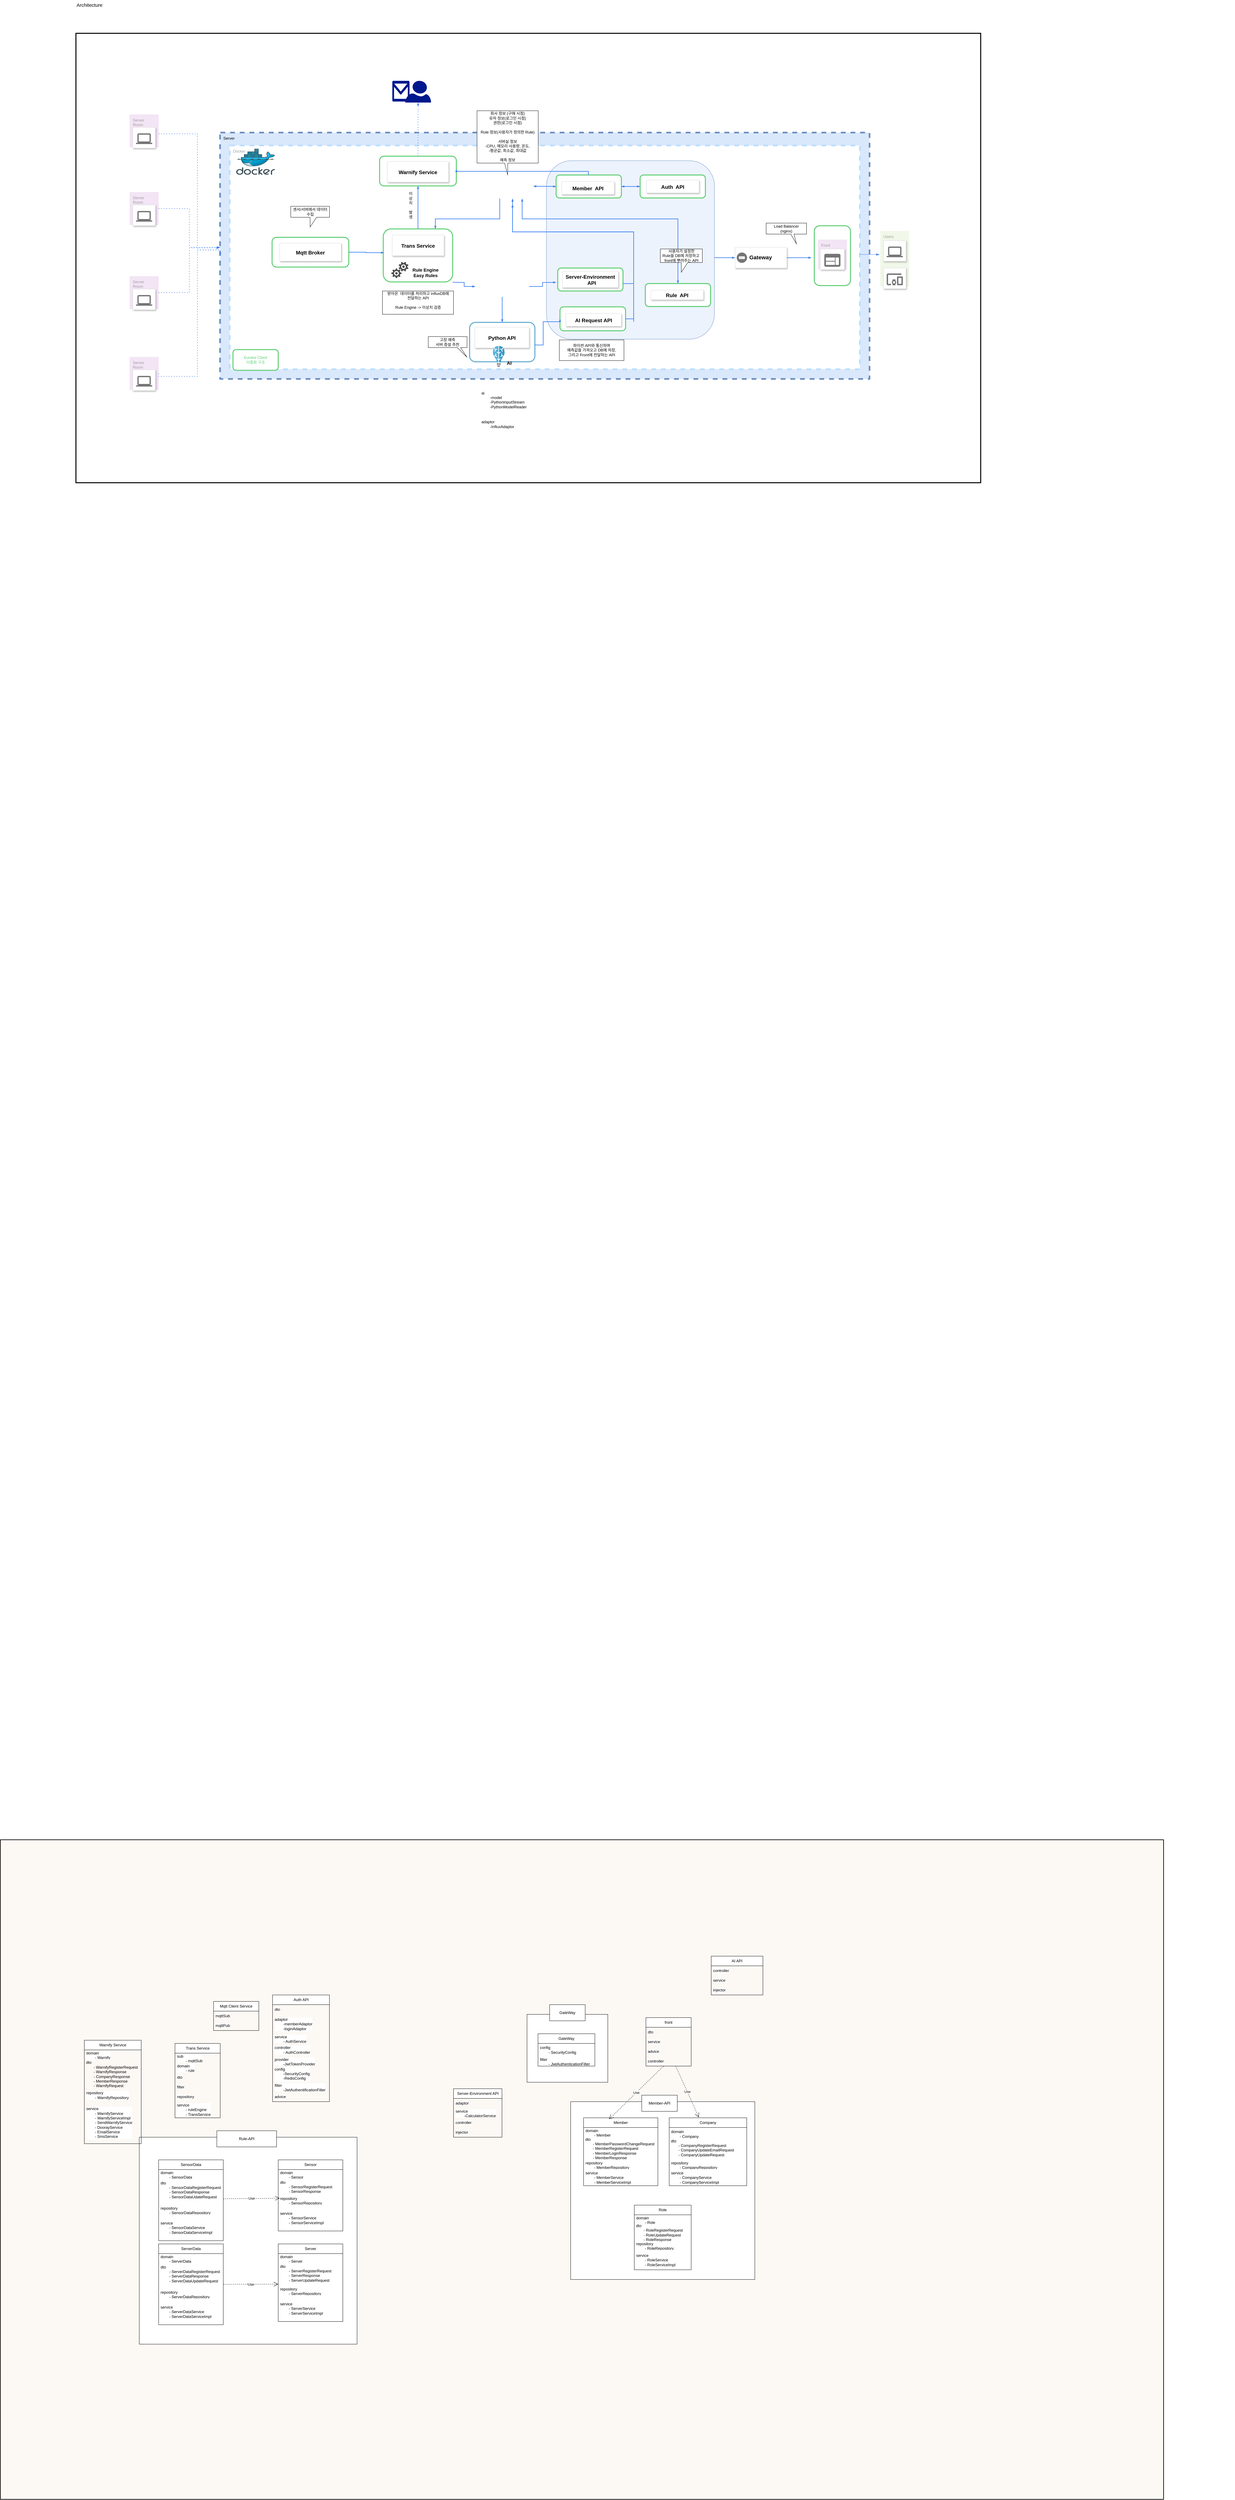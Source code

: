 <mxfile version="27.1.4">
  <diagram id="d1ab7348-05c3-a1e3-ca4d-12c340fd6b49" name="Page-1">
    <mxGraphModel dx="2866" dy="6385" grid="1" gridSize="10" guides="1" tooltips="1" connect="1" arrows="1" fold="1" page="0" pageScale="1" pageWidth="1169" pageHeight="827" background="none" math="0" shadow="0" adaptiveColors="simple">
      <root>
        <mxCell id="0" />
        <mxCell id="1" parent="0" />
        <mxCell id="xlVXfTJa2QTuitpOCOCA-1" value="" style="sketch=0;points=[[0,0,0],[0.25,0,0],[0.5,0,0],[0.75,0,0],[1,0,0],[1,0.25,0],[1,0.5,0],[1,0.75,0],[1,1,0],[0.75,1,0],[0.5,1,0],[0.25,1,0],[0,1,0],[0,0.75,0],[0,0.5,0],[0,0.25,0]];rounded=1;absoluteArcSize=1;arcSize=2;html=1;strokeColor=default;shadow=0;fontSize=12;align=left;verticalAlign=top;spacing=10;spacingTop=-4;whiteSpace=wrap;fillColor=#FCF8F4;strokeWidth=2;" parent="1" vertex="1">
          <mxGeometry x="-550" y="490" width="3600" height="2040" as="geometry" />
        </mxCell>
        <mxCell id="bUfvBX5Vy-8H_j_HyBDZ-70" value="" style="rounded=0;whiteSpace=wrap;html=1;" parent="1" vertex="1">
          <mxGeometry x="-120" y="1410" width="674" height="640" as="geometry" />
        </mxCell>
        <mxCell id="td_Av-m55YhvbqWWsZaj-50" value="Trans Service" style="swimlane;fontStyle=0;childLayout=stackLayout;horizontal=1;startSize=30;horizontalStack=0;resizeParent=1;resizeParentMax=0;resizeLast=0;collapsible=1;marginBottom=0;whiteSpace=wrap;html=1;fontFamily=Helvetica;fontSize=12;fontColor=default;labelBackgroundColor=default;" parent="1" vertex="1">
          <mxGeometry x="-9.5" y="1120" width="140" height="230" as="geometry" />
        </mxCell>
        <mxCell id="td_Av-m55YhvbqWWsZaj-51" value="sub&lt;div&gt;&lt;span style=&quot;white-space: pre;&quot;&gt;&#x9;&lt;/span&gt;- mqttSub&lt;br&gt;&lt;/div&gt;" style="text;strokeColor=none;fillColor=none;align=left;verticalAlign=middle;spacingLeft=4;spacingRight=4;overflow=hidden;points=[[0,0.5],[1,0.5]];portConstraint=eastwest;rotatable=0;whiteSpace=wrap;html=1;fontFamily=Helvetica;fontSize=12;fontColor=default;labelBackgroundColor=default;" parent="td_Av-m55YhvbqWWsZaj-50" vertex="1">
          <mxGeometry y="30" width="140" height="30" as="geometry" />
        </mxCell>
        <mxCell id="td_Av-m55YhvbqWWsZaj-52" value="domain&lt;div&gt;&lt;span style=&quot;white-space: pre;&quot;&gt;&#x9;&lt;/span&gt;- rule&lt;/div&gt;" style="text;strokeColor=none;fillColor=none;align=left;verticalAlign=middle;spacingLeft=4;spacingRight=4;overflow=hidden;points=[[0,0.5],[1,0.5]];portConstraint=eastwest;rotatable=0;whiteSpace=wrap;html=1;fontFamily=Helvetica;fontSize=12;fontColor=default;labelBackgroundColor=default;" parent="td_Av-m55YhvbqWWsZaj-50" vertex="1">
          <mxGeometry y="60" width="140" height="30" as="geometry" />
        </mxCell>
        <mxCell id="td_Av-m55YhvbqWWsZaj-56" value="dto" style="text;strokeColor=none;fillColor=none;align=left;verticalAlign=middle;spacingLeft=4;spacingRight=4;overflow=hidden;points=[[0,0.5],[1,0.5]];portConstraint=eastwest;rotatable=0;whiteSpace=wrap;html=1;fontFamily=Helvetica;fontSize=12;fontColor=default;labelBackgroundColor=default;" parent="td_Av-m55YhvbqWWsZaj-50" vertex="1">
          <mxGeometry y="90" width="140" height="30" as="geometry" />
        </mxCell>
        <mxCell id="td_Av-m55YhvbqWWsZaj-54" value="filter" style="text;strokeColor=none;fillColor=none;align=left;verticalAlign=middle;spacingLeft=4;spacingRight=4;overflow=hidden;points=[[0,0.5],[1,0.5]];portConstraint=eastwest;rotatable=0;whiteSpace=wrap;html=1;fontFamily=Helvetica;fontSize=12;fontColor=default;labelBackgroundColor=default;" parent="td_Av-m55YhvbqWWsZaj-50" vertex="1">
          <mxGeometry y="120" width="140" height="30" as="geometry" />
        </mxCell>
        <mxCell id="td_Av-m55YhvbqWWsZaj-55" value="repository" style="text;strokeColor=none;fillColor=none;align=left;verticalAlign=middle;spacingLeft=4;spacingRight=4;overflow=hidden;points=[[0,0.5],[1,0.5]];portConstraint=eastwest;rotatable=0;whiteSpace=wrap;html=1;fontFamily=Helvetica;fontSize=12;fontColor=default;labelBackgroundColor=default;" parent="td_Av-m55YhvbqWWsZaj-50" vertex="1">
          <mxGeometry y="150" width="140" height="30" as="geometry" />
        </mxCell>
        <mxCell id="td_Av-m55YhvbqWWsZaj-53" value="service&lt;div&gt;&lt;span style=&quot;white-space: pre;&quot;&gt;&#x9;&lt;/span&gt;- ruleEngine&lt;br&gt;&lt;/div&gt;&lt;div&gt;&lt;span style=&quot;white-space: pre;&quot;&gt;&#x9;&lt;/span&gt;- TransService&lt;br&gt;&lt;/div&gt;" style="text;strokeColor=none;fillColor=none;align=left;verticalAlign=middle;spacingLeft=4;spacingRight=4;overflow=hidden;points=[[0,0.5],[1,0.5]];portConstraint=eastwest;rotatable=0;whiteSpace=wrap;html=1;fontFamily=Helvetica;fontSize=12;fontColor=default;labelBackgroundColor=default;" parent="td_Av-m55YhvbqWWsZaj-50" vertex="1">
          <mxGeometry y="180" width="140" height="50" as="geometry" />
        </mxCell>
        <mxCell id="td_Av-m55YhvbqWWsZaj-57" value="Mqtt Client Service" style="swimlane;fontStyle=0;childLayout=stackLayout;horizontal=1;startSize=30;horizontalStack=0;resizeParent=1;resizeParentMax=0;resizeLast=0;collapsible=1;marginBottom=0;whiteSpace=wrap;html=1;fontFamily=Helvetica;fontSize=12;fontColor=default;labelBackgroundColor=default;" parent="1" vertex="1">
          <mxGeometry x="110" y="990" width="140" height="90" as="geometry" />
        </mxCell>
        <mxCell id="td_Av-m55YhvbqWWsZaj-58" value="mqttSub" style="text;strokeColor=none;fillColor=none;align=left;verticalAlign=middle;spacingLeft=4;spacingRight=4;overflow=hidden;points=[[0,0.5],[1,0.5]];portConstraint=eastwest;rotatable=0;whiteSpace=wrap;html=1;fontFamily=Helvetica;fontSize=12;fontColor=default;labelBackgroundColor=default;" parent="td_Av-m55YhvbqWWsZaj-57" vertex="1">
          <mxGeometry y="30" width="140" height="30" as="geometry" />
        </mxCell>
        <mxCell id="td_Av-m55YhvbqWWsZaj-59" value="mqttPub" style="text;strokeColor=none;fillColor=none;align=left;verticalAlign=middle;spacingLeft=4;spacingRight=4;overflow=hidden;points=[[0,0.5],[1,0.5]];portConstraint=eastwest;rotatable=0;whiteSpace=wrap;html=1;fontFamily=Helvetica;fontSize=12;fontColor=default;labelBackgroundColor=default;" parent="td_Av-m55YhvbqWWsZaj-57" vertex="1">
          <mxGeometry y="60" width="140" height="30" as="geometry" />
        </mxCell>
        <mxCell id="td_Av-m55YhvbqWWsZaj-65" value="Auth API" style="swimlane;fontStyle=0;childLayout=stackLayout;horizontal=1;startSize=30;horizontalStack=0;resizeParent=1;resizeParentMax=0;resizeLast=0;collapsible=1;marginBottom=0;whiteSpace=wrap;html=1;fontFamily=Helvetica;fontSize=12;fontColor=default;labelBackgroundColor=default;" parent="1" vertex="1">
          <mxGeometry x="292.5" y="970" width="176" height="330" as="geometry">
            <mxRectangle x="694" y="1390" width="120" height="30" as="alternateBounds" />
          </mxGeometry>
        </mxCell>
        <mxCell id="td_Av-m55YhvbqWWsZaj-66" value="dto" style="text;strokeColor=none;fillColor=none;align=left;verticalAlign=middle;spacingLeft=4;spacingRight=4;overflow=hidden;points=[[0,0.5],[1,0.5]];portConstraint=eastwest;rotatable=0;whiteSpace=wrap;html=1;fontFamily=Helvetica;fontSize=12;fontColor=default;labelBackgroundColor=default;" parent="td_Av-m55YhvbqWWsZaj-65" vertex="1">
          <mxGeometry y="30" width="176" height="30" as="geometry" />
        </mxCell>
        <mxCell id="td_Av-m55YhvbqWWsZaj-67" value="adaptor&lt;div&gt;&lt;span style=&quot;white-space: pre;&quot;&gt;&#x9;&lt;/span&gt;-memberAdaptor&lt;br&gt;&lt;/div&gt;&lt;div&gt;&lt;span style=&quot;white-space: pre;&quot;&gt;&#x9;&lt;/span&gt;-loginAdaptor&lt;br&gt;&lt;/div&gt;" style="text;strokeColor=none;fillColor=none;align=left;verticalAlign=middle;spacingLeft=4;spacingRight=4;overflow=hidden;points=[[0,0.5],[1,0.5]];portConstraint=eastwest;rotatable=0;whiteSpace=wrap;html=1;fontFamily=Helvetica;fontSize=12;fontColor=default;labelBackgroundColor=default;" parent="td_Av-m55YhvbqWWsZaj-65" vertex="1">
          <mxGeometry y="60" width="176" height="60" as="geometry" />
        </mxCell>
        <mxCell id="td_Av-m55YhvbqWWsZaj-68" value="service&amp;nbsp;&lt;div&gt;&lt;span style=&quot;white-space: pre;&quot;&gt;&#x9;&lt;/span&gt;- AuthService&lt;/div&gt;" style="text;strokeColor=none;fillColor=none;align=left;verticalAlign=middle;spacingLeft=4;spacingRight=4;overflow=hidden;points=[[0,0.5],[1,0.5]];portConstraint=eastwest;rotatable=0;whiteSpace=wrap;html=1;fontFamily=Helvetica;fontSize=12;fontColor=default;labelBackgroundColor=default;" parent="td_Av-m55YhvbqWWsZaj-65" vertex="1">
          <mxGeometry y="120" width="176" height="30" as="geometry" />
        </mxCell>
        <mxCell id="td_Av-m55YhvbqWWsZaj-69" value="controller&amp;nbsp;&lt;div&gt;&lt;span style=&quot;white-space: pre;&quot;&gt;&#x9;&lt;/span&gt;- AuthController&lt;/div&gt;" style="text;strokeColor=none;fillColor=none;align=left;verticalAlign=middle;spacingLeft=4;spacingRight=4;overflow=hidden;points=[[0,0.5],[1,0.5]];portConstraint=eastwest;rotatable=0;whiteSpace=wrap;html=1;fontFamily=Helvetica;fontSize=12;fontColor=default;labelBackgroundColor=default;" parent="td_Av-m55YhvbqWWsZaj-65" vertex="1">
          <mxGeometry y="150" width="176" height="40" as="geometry" />
        </mxCell>
        <mxCell id="td_Av-m55YhvbqWWsZaj-71" value="provider&lt;div&gt;&lt;span style=&quot;white-space: pre;&quot;&gt;&#x9;&lt;/span&gt;-JwtTokenProvider&lt;br&gt;&lt;/div&gt;" style="text;strokeColor=none;fillColor=none;align=left;verticalAlign=middle;spacingLeft=4;spacingRight=4;overflow=hidden;points=[[0,0.5],[1,0.5]];portConstraint=eastwest;rotatable=0;whiteSpace=wrap;html=1;fontFamily=Helvetica;fontSize=12;fontColor=default;labelBackgroundColor=default;" parent="td_Av-m55YhvbqWWsZaj-65" vertex="1">
          <mxGeometry y="190" width="176" height="30" as="geometry" />
        </mxCell>
        <mxCell id="td_Av-m55YhvbqWWsZaj-72" value="config&lt;div&gt;&lt;span style=&quot;white-space: pre;&quot;&gt;&#x9;&lt;/span&gt;-SecurityConfig&lt;br&gt;&lt;/div&gt;&lt;div&gt;&lt;span style=&quot;white-space: pre;&quot;&gt;&#x9;&lt;/span&gt;-RedisConfig&lt;br&gt;&lt;/div&gt;&lt;div&gt;&lt;br&gt;&lt;/div&gt;" style="text;strokeColor=none;fillColor=none;align=left;verticalAlign=middle;spacingLeft=4;spacingRight=4;overflow=hidden;points=[[0,0.5],[1,0.5]];portConstraint=eastwest;rotatable=0;whiteSpace=wrap;html=1;fontFamily=Helvetica;fontSize=12;fontColor=default;labelBackgroundColor=default;" parent="td_Av-m55YhvbqWWsZaj-65" vertex="1">
          <mxGeometry y="220" width="176" height="50" as="geometry" />
        </mxCell>
        <mxCell id="td_Av-m55YhvbqWWsZaj-73" value="filter&lt;div&gt;&lt;span style=&quot;white-space: pre;&quot;&gt;&#x9;&lt;/span&gt;-JwtAuthentificationFilter&lt;br&gt;&lt;/div&gt;" style="text;strokeColor=none;fillColor=none;align=left;verticalAlign=middle;spacingLeft=4;spacingRight=4;overflow=hidden;points=[[0,0.5],[1,0.5]];portConstraint=eastwest;rotatable=0;whiteSpace=wrap;html=1;fontFamily=Helvetica;fontSize=12;fontColor=default;labelBackgroundColor=default;" parent="td_Av-m55YhvbqWWsZaj-65" vertex="1">
          <mxGeometry y="270" width="176" height="30" as="geometry" />
        </mxCell>
        <mxCell id="td_Av-m55YhvbqWWsZaj-70" value="advice" style="text;strokeColor=none;fillColor=none;align=left;verticalAlign=middle;spacingLeft=4;spacingRight=4;overflow=hidden;points=[[0,0.5],[1,0.5]];portConstraint=eastwest;rotatable=0;whiteSpace=wrap;html=1;fontFamily=Helvetica;fontSize=12;fontColor=default;labelBackgroundColor=default;" parent="td_Av-m55YhvbqWWsZaj-65" vertex="1">
          <mxGeometry y="300" width="176" height="30" as="geometry" />
        </mxCell>
        <mxCell id="td_Av-m55YhvbqWWsZaj-80" value="Server-Environment API" style="swimlane;fontStyle=0;childLayout=stackLayout;horizontal=1;startSize=30;horizontalStack=0;resizeParent=1;resizeParentMax=0;resizeLast=0;collapsible=1;marginBottom=0;whiteSpace=wrap;html=1;fontFamily=Helvetica;fontSize=12;fontColor=default;labelBackgroundColor=default;" parent="1" vertex="1">
          <mxGeometry x="852.5" y="1260" width="150" height="150" as="geometry" />
        </mxCell>
        <mxCell id="td_Av-m55YhvbqWWsZaj-81" value="adaptor" style="text;strokeColor=none;fillColor=none;align=left;verticalAlign=middle;spacingLeft=4;spacingRight=4;overflow=hidden;points=[[0,0.5],[1,0.5]];portConstraint=eastwest;rotatable=0;whiteSpace=wrap;html=1;fontFamily=Helvetica;fontSize=12;fontColor=default;labelBackgroundColor=default;" parent="td_Av-m55YhvbqWWsZaj-80" vertex="1">
          <mxGeometry y="30" width="150" height="30" as="geometry" />
        </mxCell>
        <mxCell id="td_Av-m55YhvbqWWsZaj-82" value="service&lt;div&gt;&lt;span style=&quot;white-space: pre;&quot;&gt;&#x9;&lt;/span&gt;-C&lt;span style=&quot;background-color: light-dark(#ffffff, var(--ge-dark-color, #121212)); color: light-dark(rgb(0, 0, 0), rgb(255, 255, 255));&quot;&gt;alculatorService&lt;/span&gt;&lt;br&gt;&lt;/div&gt;" style="text;strokeColor=none;fillColor=none;align=left;verticalAlign=middle;spacingLeft=4;spacingRight=4;overflow=hidden;points=[[0,0.5],[1,0.5]];portConstraint=eastwest;rotatable=0;whiteSpace=wrap;html=1;fontFamily=Helvetica;fontSize=12;fontColor=default;labelBackgroundColor=default;" parent="td_Av-m55YhvbqWWsZaj-80" vertex="1">
          <mxGeometry y="60" width="150" height="30" as="geometry" />
        </mxCell>
        <mxCell id="td_Av-m55YhvbqWWsZaj-83" value="controller" style="text;strokeColor=none;fillColor=none;align=left;verticalAlign=middle;spacingLeft=4;spacingRight=4;overflow=hidden;points=[[0,0.5],[1,0.5]];portConstraint=eastwest;rotatable=0;whiteSpace=wrap;html=1;fontFamily=Helvetica;fontSize=12;fontColor=default;labelBackgroundColor=default;" parent="td_Av-m55YhvbqWWsZaj-80" vertex="1">
          <mxGeometry y="90" width="150" height="30" as="geometry" />
        </mxCell>
        <mxCell id="td_Av-m55YhvbqWWsZaj-85" value="injector" style="text;strokeColor=none;fillColor=none;align=left;verticalAlign=middle;spacingLeft=4;spacingRight=4;overflow=hidden;points=[[0,0.5],[1,0.5]];portConstraint=eastwest;rotatable=0;whiteSpace=wrap;html=1;fontFamily=Helvetica;fontSize=12;fontColor=default;labelBackgroundColor=default;" parent="td_Av-m55YhvbqWWsZaj-80" vertex="1">
          <mxGeometry y="120" width="150" height="30" as="geometry" />
        </mxCell>
        <mxCell id="taJmCOi4-HMo-N6sybhR-4" value="" style="group" parent="1" connectable="0" vertex="1">
          <mxGeometry x="-320" y="-5200" width="2800" height="2215" as="geometry" />
        </mxCell>
        <mxCell id="taJmCOi4-HMo-N6sybhR-1" value="" style="rounded=0;whiteSpace=wrap;html=1;fillColor=none;strokeWidth=3;" parent="taJmCOi4-HMo-N6sybhR-4" vertex="1">
          <mxGeometry x="4" y="103" width="2800" height="1390" as="geometry" />
        </mxCell>
        <mxCell id="taJmCOi4-HMo-N6sybhR-3" value="&lt;span style=&quot;font-size: 15px;&quot;&gt;Architecture&lt;/span&gt;" style="text;strokeColor=none;fillColor=none;align=left;verticalAlign=middle;spacingLeft=4;spacingRight=4;overflow=hidden;points=[[0,0.5],[1,0.5]];portConstraint=eastwest;rotatable=0;whiteSpace=wrap;html=1;" parent="taJmCOi4-HMo-N6sybhR-4" vertex="1">
          <mxGeometry width="100" height="30" as="geometry" />
        </mxCell>
        <mxCell id="696WYPcEFye4loeyr3mc-1" value="Server&lt;br&gt;&lt;div&gt;&lt;br&gt;&lt;/div&gt;" style="sketch=0;points=[[0,0,0],[0.25,0,0],[0.5,0,0],[0.75,0,0],[1,0,0],[1,0.25,0],[1,0.5,0],[1,0.75,0],[1,1,0],[0.75,1,0],[0.5,1,0],[0.25,1,0],[0,1,0],[0,0.75,0],[0,0.5,0],[0,0.25,0]];rounded=1;absoluteArcSize=1;arcSize=2;html=1;strokeColor=#6c8ebf;shadow=0;dashed=1;fontSize=12;align=left;verticalAlign=top;spacing=10;spacingTop=-4;whiteSpace=wrap;fillColor=#dae8fc;strokeWidth=5;" parent="taJmCOi4-HMo-N6sybhR-4" vertex="1">
          <mxGeometry x="450" y="410" width="2010" height="762" as="geometry" />
        </mxCell>
        <mxCell id="ItV2FaSNyb-uXS4h-aJt-2" value="Docker&lt;div&gt;&lt;br&gt;&lt;/div&gt;" style="sketch=0;points=[[0,0,0],[0.25,0,0],[0.5,0,0],[0.75,0,0],[1,0,0],[1,0.25,0],[1,0.5,0],[1,0.75,0],[1,1,0],[0.75,1,0],[0.5,1,0],[0.25,1,0],[0,1,0],[0,0.75,0],[0,0.5,0],[0,0.25,0]];rounded=1;absoluteArcSize=1;arcSize=2;html=1;strokeColor=light-dark(#B8DEFF,#EDEDED);gradientColor=none;shadow=0;dashed=1;fontSize=12;fontColor=#9E9E9E;align=left;verticalAlign=top;spacing=10;spacingTop=-4;whiteSpace=wrap;fillColor=default;strokeWidth=5;" parent="taJmCOi4-HMo-N6sybhR-4" vertex="1">
          <mxGeometry x="480" y="450" width="1950" height="692" as="geometry" />
        </mxCell>
        <mxCell id="63r2pbOIBmmk4n4JjOok-13" value="" style="rounded=1;whiteSpace=wrap;html=1;strokeColor=#5ECF75;strokeWidth=3;fontColor=#5ECF75;" parent="taJmCOi4-HMo-N6sybhR-4" vertex="1">
          <mxGeometry x="955" y="708" width="215" height="164" as="geometry" />
        </mxCell>
        <mxCell id="SU1acnZ5uy_IHtQN52sj-89" style="edgeStyle=orthogonalEdgeStyle;shape=connector;rounded=0;orthogonalLoop=1;jettySize=auto;html=1;dashed=0;strokeColor=#4284F3;strokeWidth=2;align=center;verticalAlign=middle;fontFamily=Helvetica;fontSize=12;fontColor=#000000;labelBackgroundColor=none;startArrow=none;startFill=0;startSize=4;endArrow=blockThin;endFill=1;endSize=4;" parent="taJmCOi4-HMo-N6sybhR-4" source="63r2pbOIBmmk4n4JjOok-13" target="63r2pbOIBmmk4n4JjOok-22" edge="1">
          <mxGeometry relative="1" as="geometry">
            <mxPoint x="1058.835" y="852.6" as="sourcePoint" />
            <mxPoint x="1059" y="960" as="targetPoint" />
          </mxGeometry>
        </mxCell>
        <mxCell id="SU1acnZ5uy_IHtQN52sj-56" value="" style="group" parent="taJmCOi4-HMo-N6sybhR-4" vertex="1" connectable="0">
          <mxGeometry x="170" y="594" width="90" height="102" as="geometry" />
        </mxCell>
        <mxCell id="3ZfG_3-aHI2Txs_DAWEP-421" value="Server&lt;div&gt;Room&lt;/div&gt;" style="rounded=1;absoluteArcSize=1;arcSize=2;html=1;strokeColor=none;gradientColor=none;shadow=0;dashed=0;strokeColor=none;fontSize=12;fontColor=#9E9E9E;align=left;verticalAlign=top;spacing=10;spacingTop=-4;fillColor=#F3E5F5;" parent="SU1acnZ5uy_IHtQN52sj-56" vertex="1">
          <mxGeometry width="90" height="102" as="geometry" />
        </mxCell>
        <mxCell id="3ZfG_3-aHI2Txs_DAWEP-422" value="" style="strokeColor=#dddddd;fillColor=#ffffff;shadow=1;strokeWidth=1;rounded=1;absoluteArcSize=1;arcSize=2;labelPosition=center;verticalLabelPosition=middle;align=center;verticalAlign=bottom;spacingLeft=0;fontColor=#999999;fontSize=12;whiteSpace=wrap;spacingBottom=2;html=1;" parent="SU1acnZ5uy_IHtQN52sj-56" vertex="1">
          <mxGeometry x="10" y="40" width="70" height="64" as="geometry" />
        </mxCell>
        <mxCell id="3ZfG_3-aHI2Txs_DAWEP-423" value="" style="dashed=0;connectable=0;html=1;fillColor=#757575;strokeColor=none;shape=mxgraph.gcp2.laptop;part=1;" parent="3ZfG_3-aHI2Txs_DAWEP-422" vertex="1">
          <mxGeometry x="0.5" width="50" height="33" relative="1" as="geometry">
            <mxPoint x="-25" y="18.5" as="offset" />
          </mxGeometry>
        </mxCell>
        <mxCell id="63r2pbOIBmmk4n4JjOok-1" value="" style="shape=image;verticalLabelPosition=bottom;labelBackgroundColor=default;verticalAlign=top;aspect=fixed;imageAspect=0;image=https://img1.daumcdn.net/thumb/R800x0/?scode=mtistory2&amp;fname=https%3A%2F%2Fblog.kakaocdn.net%2Fdn%2FXJgiE%2FbtsHU6pj7nF%2FYIDEYiz4FnubGAS3pkNEwK%2Fimg.png;" parent="taJmCOi4-HMo-N6sybhR-4" vertex="1">
          <mxGeometry x="140" y="517" width="160.33" height="64" as="geometry" />
        </mxCell>
        <mxCell id="63r2pbOIBmmk4n4JjOok-92" style="edgeStyle=orthogonalEdgeStyle;shape=connector;rounded=0;orthogonalLoop=1;jettySize=auto;html=1;dashed=0;strokeColor=#4284F3;strokeWidth=2;align=center;verticalAlign=middle;fontFamily=Helvetica;fontSize=12;fontColor=default;labelBackgroundColor=default;startSize=4;endArrow=blockThin;endFill=1;endSize=4;" parent="taJmCOi4-HMo-N6sybhR-4" source="z7NiXECVrPjFXj3bx5df-1" edge="1">
          <mxGeometry relative="1" as="geometry">
            <mxPoint x="2280" y="797" as="targetPoint" />
          </mxGeometry>
        </mxCell>
        <mxCell id="z7NiXECVrPjFXj3bx5df-1" value="" style="strokeColor=#dddddd;shadow=1;strokeWidth=1;rounded=1;absoluteArcSize=1;arcSize=2;" parent="taJmCOi4-HMo-N6sybhR-4" vertex="1">
          <mxGeometry x="2044" y="765" width="160" height="64" as="geometry" />
        </mxCell>
        <mxCell id="z7NiXECVrPjFXj3bx5df-2" value="&lt;font style=&quot;font-size: 17px;&quot;&gt;&lt;b style=&quot;&quot;&gt;Gateway&lt;/b&gt;&lt;/font&gt;" style="sketch=0;dashed=0;connectable=0;html=1;fillColor=#757575;strokeColor=none;shape=mxgraph.gcp2.gateway;part=1;labelPosition=right;verticalLabelPosition=middle;align=left;verticalAlign=middle;spacingLeft=5;fontSize=12;" parent="z7NiXECVrPjFXj3bx5df-1" vertex="1">
          <mxGeometry y="0.5" width="32" height="32" relative="1" as="geometry">
            <mxPoint x="5" y="-16" as="offset" />
          </mxGeometry>
        </mxCell>
        <mxCell id="63r2pbOIBmmk4n4JjOok-4" value="센서/서버에서 데이터 수집" style="shape=callout;whiteSpace=wrap;html=1;perimeter=calloutPerimeter;" parent="taJmCOi4-HMo-N6sybhR-4" vertex="1">
          <mxGeometry x="668.75" y="638" width="120" height="64" as="geometry" />
        </mxCell>
        <mxCell id="63r2pbOIBmmk4n4JjOok-7" value="" style="image;sketch=0;aspect=fixed;html=1;points=[];align=center;fontSize=12;image=img/lib/mscae/Docker.svg;" parent="taJmCOi4-HMo-N6sybhR-4" vertex="1">
          <mxGeometry x="500" y="460" width="120" height="80.4" as="geometry" />
        </mxCell>
        <mxCell id="63r2pbOIBmmk4n4JjOok-18" value="Trans Service" style="strokeColor=#dddddd;shadow=1;strokeWidth=1;rounded=1;absoluteArcSize=1;arcSize=2;fontSize=16;fontStyle=1" parent="taJmCOi4-HMo-N6sybhR-4" vertex="1">
          <mxGeometry x="983" y="727" width="160" height="64" as="geometry" />
        </mxCell>
        <mxCell id="63r2pbOIBmmk4n4JjOok-20" value="" style="group" parent="taJmCOi4-HMo-N6sybhR-4" vertex="1" connectable="0">
          <mxGeometry x="980" y="810" width="160" height="50" as="geometry" />
        </mxCell>
        <mxCell id="63r2pbOIBmmk4n4JjOok-9" value="" style="sketch=0;pointerEvents=1;shadow=0;dashed=0;html=1;strokeColor=none;labelPosition=center;verticalLabelPosition=bottom;verticalAlign=top;align=center;fillColor=#505050;shape=mxgraph.mscae.oms.services" parent="63r2pbOIBmmk4n4JjOok-20" vertex="1">
          <mxGeometry width="52.973" height="50" as="geometry" />
        </mxCell>
        <mxCell id="63r2pbOIBmmk4n4JjOok-15" value="&lt;font style=&quot;font-size: 14px;&quot;&gt;&lt;b style=&quot;&quot;&gt;Rule Engine&lt;/b&gt;&lt;/font&gt;&lt;div&gt;&lt;font style=&quot;font-size: 14px;&quot;&gt;&lt;b style=&quot;&quot;&gt;Easy Rules&lt;/b&gt;&lt;/font&gt;&lt;/div&gt;" style="text;html=1;align=center;verticalAlign=middle;whiteSpace=wrap;rounded=0;" parent="63r2pbOIBmmk4n4JjOok-20" vertex="1">
          <mxGeometry x="51.892" y="7.516" width="108.108" height="50" as="geometry" />
        </mxCell>
        <mxCell id="63r2pbOIBmmk4n4JjOok-23" value="이&lt;div&gt;상&lt;/div&gt;&lt;div&gt;치&lt;/div&gt;&lt;div&gt;&lt;br&gt;&lt;/div&gt;&lt;div&gt;발&lt;/div&gt;&lt;div&gt;생&lt;/div&gt;" style="text;html=1;align=center;verticalAlign=middle;whiteSpace=wrap;rounded=0;" parent="taJmCOi4-HMo-N6sybhR-4" vertex="1">
          <mxGeometry x="1010" y="594" width="60" height="82" as="geometry" />
        </mxCell>
        <mxCell id="63r2pbOIBmmk4n4JjOok-29" value="" style="sketch=0;aspect=fixed;pointerEvents=1;shadow=0;dashed=0;html=1;strokeColor=none;labelPosition=center;verticalLabelPosition=bottom;verticalAlign=top;align=center;fillColor=#00188D;shape=mxgraph.azure.message2;fontFamily=Helvetica;fontSize=12;fontColor=default;labelBackgroundColor=default;" parent="taJmCOi4-HMo-N6sybhR-4" vertex="1">
          <mxGeometry x="983" y="250" width="53.51" height="64" as="geometry" />
        </mxCell>
        <mxCell id="63r2pbOIBmmk4n4JjOok-31" value="" style="sketch=0;aspect=fixed;pointerEvents=1;shadow=0;dashed=0;html=1;strokeColor=none;labelPosition=center;verticalLabelPosition=bottom;verticalAlign=top;align=center;fillColor=#00188D;shape=mxgraph.azure.user;fontFamily=Helvetica;fontSize=12;fontColor=default;labelBackgroundColor=default;" parent="taJmCOi4-HMo-N6sybhR-4" vertex="1">
          <mxGeometry x="1023" y="250" width="80" height="67.1" as="geometry" />
        </mxCell>
        <mxCell id="63r2pbOIBmmk4n4JjOok-82" value="" style="rounded=1;whiteSpace=wrap;html=1;fontFamily=Helvetica;fontSize=12;labelBackgroundColor=default;strokeWidth=2;fillColor=#dae8fc;strokeColor=#6c8ebf;opacity=50;" parent="taJmCOi4-HMo-N6sybhR-4" vertex="1">
          <mxGeometry x="1460" y="497" width="520" height="552" as="geometry" />
        </mxCell>
        <mxCell id="63r2pbOIBmmk4n4JjOok-73" style="edgeStyle=orthogonalEdgeStyle;shape=connector;rounded=0;orthogonalLoop=1;jettySize=auto;html=1;exitX=1;exitY=0.5;exitDx=0;exitDy=0;dashed=0;strokeColor=#4284F3;strokeWidth=2;align=center;verticalAlign=middle;fontFamily=Helvetica;fontSize=12;fontColor=default;labelBackgroundColor=default;startSize=4;endArrow=blockThin;endFill=1;endSize=4;startArrow=blockThin;startFill=1;" parent="taJmCOi4-HMo-N6sybhR-4" source="63r2pbOIBmmk4n4JjOok-33" target="63r2pbOIBmmk4n4JjOok-67" edge="1">
          <mxGeometry relative="1" as="geometry" />
        </mxCell>
        <mxCell id="td_Av-m55YhvbqWWsZaj-11" style="edgeStyle=orthogonalEdgeStyle;shape=connector;rounded=0;orthogonalLoop=1;jettySize=auto;html=1;entryX=0.75;entryY=0;entryDx=0;entryDy=0;dashed=0;strokeColor=#4284F3;strokeWidth=2;align=center;verticalAlign=middle;fontFamily=Helvetica;fontSize=12;fontColor=default;labelBackgroundColor=default;startSize=4;endArrow=blockThin;endFill=1;endSize=4;exitX=0.25;exitY=1;exitDx=0;exitDy=0;" parent="taJmCOi4-HMo-N6sybhR-4" source="63r2pbOIBmmk4n4JjOok-33" target="63r2pbOIBmmk4n4JjOok-13" edge="1">
          <mxGeometry relative="1" as="geometry">
            <mxPoint x="1260" y="617" as="sourcePoint" />
            <Array as="points">
              <mxPoint x="1316" y="677" />
              <mxPoint x="1116" y="677" />
            </Array>
          </mxGeometry>
        </mxCell>
        <mxCell id="63r2pbOIBmmk4n4JjOok-33" value="" style="shape=image;verticalLabelPosition=bottom;labelBackgroundColor=default;verticalAlign=top;aspect=fixed;imageAspect=0;image=https://i.namu.wiki/i/vkGpBcmks1_NcJW0HUFa6jlwlM6h11B-8nxRRX4bYC703H4nLo7j4dQdRCC32gz8Q-BqRcAnQgFSXMjB8jPohg.svg;" parent="taJmCOi4-HMo-N6sybhR-4" vertex="1">
          <mxGeometry x="1281" y="538" width="138.51" height="76.25" as="geometry" />
        </mxCell>
        <mxCell id="63r2pbOIBmmk4n4JjOok-40" value="" style="group" parent="taJmCOi4-HMo-N6sybhR-4" vertex="1" connectable="0">
          <mxGeometry x="943.75" y="483" width="237.5" height="92" as="geometry" />
        </mxCell>
        <mxCell id="63r2pbOIBmmk4n4JjOok-22" value="" style="rounded=1;whiteSpace=wrap;html=1;strokeColor=#5ECF75;strokeWidth=3;fontColor=#5ECF75;" parent="63r2pbOIBmmk4n4JjOok-40" vertex="1">
          <mxGeometry width="237.5" height="92" as="geometry" />
        </mxCell>
        <mxCell id="SU1acnZ5uy_IHtQN52sj-86" value="Warnify Service" style="strokeColor=#dddddd;shadow=1;strokeWidth=1;rounded=1;absoluteArcSize=1;arcSize=2;fontSize=16;fontStyle=1" parent="63r2pbOIBmmk4n4JjOok-40" vertex="1">
          <mxGeometry x="24.06" y="16.25" width="189.38" height="64" as="geometry" />
        </mxCell>
        <mxCell id="63r2pbOIBmmk4n4JjOok-41" value="" style="group" parent="taJmCOi4-HMo-N6sybhR-4" vertex="1" connectable="0">
          <mxGeometry x="1495" y="829" width="202" height="71" as="geometry" />
        </mxCell>
        <mxCell id="63r2pbOIBmmk4n4JjOok-42" value="" style="rounded=1;whiteSpace=wrap;html=1;strokeColor=#5ECF75;strokeWidth=3;fontColor=#5ECF75;" parent="63r2pbOIBmmk4n4JjOok-41" vertex="1">
          <mxGeometry width="202" height="71" as="geometry" />
        </mxCell>
        <mxCell id="63r2pbOIBmmk4n4JjOok-43" value="Server-Environment&#xa;  API" style="strokeColor=#dddddd;shadow=1;strokeWidth=1;rounded=1;absoluteArcSize=1;arcSize=2;fontSize=16;fontStyle=1" parent="63r2pbOIBmmk4n4JjOok-41" vertex="1">
          <mxGeometry x="14.58" y="10.62" width="172.84" height="49.77" as="geometry" />
        </mxCell>
        <mxCell id="63r2pbOIBmmk4n4JjOok-46" value="" style="group" parent="taJmCOi4-HMo-N6sybhR-4" vertex="1" connectable="0">
          <mxGeometry x="1502" y="949" width="203" height="74" as="geometry" />
        </mxCell>
        <mxCell id="63r2pbOIBmmk4n4JjOok-47" value="" style="rounded=1;whiteSpace=wrap;html=1;strokeColor=#5ECF75;strokeWidth=3;fontColor=#5ECF75;" parent="63r2pbOIBmmk4n4JjOok-46" vertex="1">
          <mxGeometry width="203" height="74" as="geometry" />
        </mxCell>
        <mxCell id="63r2pbOIBmmk4n4JjOok-48" value="AI Request API" style="strokeColor=#dddddd;shadow=1;strokeWidth=1;rounded=1;absoluteArcSize=1;arcSize=2;fontSize=16;fontStyle=1" parent="63r2pbOIBmmk4n4JjOok-46" vertex="1">
          <mxGeometry x="18.16" y="20.91" width="171.84" height="39.09" as="geometry" />
        </mxCell>
        <mxCell id="63r2pbOIBmmk4n4JjOok-66" value="" style="group" parent="taJmCOi4-HMo-N6sybhR-4" vertex="1" connectable="0">
          <mxGeometry x="1490" y="541.25" width="775" height="560.75" as="geometry" />
        </mxCell>
        <mxCell id="63r2pbOIBmmk4n4JjOok-67" value="" style="rounded=1;whiteSpace=wrap;html=1;strokeColor=#5ECF75;strokeWidth=3;fontColor=#5ECF75;" parent="63r2pbOIBmmk4n4JjOok-66" vertex="1">
          <mxGeometry width="202" height="71" as="geometry" />
        </mxCell>
        <mxCell id="63r2pbOIBmmk4n4JjOok-68" value="Member  API" style="strokeColor=#dddddd;shadow=1;strokeWidth=1;rounded=1;absoluteArcSize=1;arcSize=2;fontSize=16;fontStyle=1" parent="63r2pbOIBmmk4n4JjOok-66" vertex="1">
          <mxGeometry x="17.16" y="20.23" width="162.84" height="39.77" as="geometry" />
        </mxCell>
        <mxCell id="EkzP0QfGhUGIamZ0Ms36-2" value="" style="edgeStyle=orthogonalEdgeStyle;fontSize=12;html=1;endArrow=blockThin;endFill=1;rounded=0;strokeWidth=2;endSize=4;startSize=4;dashed=0;strokeColor=#4284F3;" parent="63r2pbOIBmmk4n4JjOok-66" edge="1">
          <mxGeometry width="100" relative="1" as="geometry">
            <mxPoint x="207" y="335.75" as="sourcePoint" />
            <mxPoint x="-135" y="91" as="targetPoint" />
            <Array as="points">
              <mxPoint x="240" y="336" />
              <mxPoint x="240" y="176" />
              <mxPoint x="-135" y="176" />
            </Array>
          </mxGeometry>
        </mxCell>
        <mxCell id="jK0Kwi4PwTxDkXQlB5lv-21" value="파이썬 API와 통신하며&lt;div&gt;예측값을 가져오고 DB에 저장,&lt;/div&gt;&lt;div&gt;그리고 Front에 전달하는 API&lt;/div&gt;" style="rounded=0;whiteSpace=wrap;html=1;fontFamily=Helvetica;fontSize=12;fontColor=default;labelBackgroundColor=default;" parent="63r2pbOIBmmk4n4JjOok-66" vertex="1">
          <mxGeometry x="10" y="510" width="200" height="64" as="geometry" />
        </mxCell>
        <mxCell id="63r2pbOIBmmk4n4JjOok-69" value="" style="group" parent="taJmCOi4-HMo-N6sybhR-4" vertex="1" connectable="0">
          <mxGeometry x="1750" y="541.25" width="202" height="71" as="geometry" />
        </mxCell>
        <mxCell id="63r2pbOIBmmk4n4JjOok-70" value="" style="rounded=1;whiteSpace=wrap;html=1;strokeColor=#5ECF75;strokeWidth=3;fontColor=#5ECF75;" parent="63r2pbOIBmmk4n4JjOok-69" vertex="1">
          <mxGeometry width="202" height="71" as="geometry" />
        </mxCell>
        <mxCell id="63r2pbOIBmmk4n4JjOok-71" value="Auth  API" style="strokeColor=#dddddd;shadow=1;strokeWidth=1;rounded=1;absoluteArcSize=1;arcSize=2;fontSize=16;fontStyle=1" parent="63r2pbOIBmmk4n4JjOok-69" vertex="1">
          <mxGeometry x="19.58" y="15.62" width="162.84" height="39.77" as="geometry" />
        </mxCell>
        <mxCell id="63r2pbOIBmmk4n4JjOok-74" style="edgeStyle=orthogonalEdgeStyle;shape=connector;rounded=0;orthogonalLoop=1;jettySize=auto;html=1;exitX=1;exitY=0.5;exitDx=0;exitDy=0;entryX=0;entryY=0.5;entryDx=0;entryDy=0;dashed=0;strokeColor=#4284F3;strokeWidth=2;align=center;verticalAlign=middle;fontFamily=Helvetica;fontSize=12;fontColor=default;labelBackgroundColor=default;startSize=4;endArrow=blockThin;endFill=1;endSize=4;startArrow=blockThin;startFill=1;" parent="taJmCOi4-HMo-N6sybhR-4" source="63r2pbOIBmmk4n4JjOok-67" target="63r2pbOIBmmk4n4JjOok-70" edge="1">
          <mxGeometry relative="1" as="geometry" />
        </mxCell>
        <mxCell id="63r2pbOIBmmk4n4JjOok-81" value="" style="group" parent="taJmCOi4-HMo-N6sybhR-4" vertex="1" connectable="0">
          <mxGeometry x="2493.03" y="714" width="90" height="172" as="geometry" />
        </mxCell>
        <mxCell id="3ZfG_3-aHI2Txs_DAWEP-417" value="Users" style="rounded=1;absoluteArcSize=1;arcSize=2;html=1;strokeColor=none;gradientColor=none;shadow=0;dashed=0;strokeColor=none;fontSize=12;fontColor=#9E9E9E;align=left;verticalAlign=top;spacing=10;spacingTop=-4;fillColor=#F1F8E9;" parent="63r2pbOIBmmk4n4JjOok-81" vertex="1">
          <mxGeometry width="90" height="172" as="geometry" />
        </mxCell>
        <mxCell id="3ZfG_3-aHI2Txs_DAWEP-447" value="" style="strokeColor=#dddddd;fillColor=#ffffff;shadow=1;strokeWidth=1;rounded=1;absoluteArcSize=1;arcSize=2;labelPosition=center;verticalLabelPosition=middle;align=center;verticalAlign=bottom;spacingLeft=0;fontColor=#999999;fontSize=12;whiteSpace=wrap;spacingBottom=2;html=1;" parent="63r2pbOIBmmk4n4JjOok-81" vertex="1">
          <mxGeometry x="10" y="30" width="70" height="64" as="geometry" />
        </mxCell>
        <mxCell id="3ZfG_3-aHI2Txs_DAWEP-448" value="" style="dashed=0;connectable=0;html=1;fillColor=#757575;strokeColor=none;shape=mxgraph.gcp2.laptop;part=1;" parent="3ZfG_3-aHI2Txs_DAWEP-447" vertex="1">
          <mxGeometry x="0.5" width="50" height="33" relative="1" as="geometry">
            <mxPoint x="-25" y="18.5" as="offset" />
          </mxGeometry>
        </mxCell>
        <mxCell id="3ZfG_3-aHI2Txs_DAWEP-450" value="" style="strokeColor=#dddddd;fillColor=#ffffff;shadow=1;strokeWidth=1;rounded=1;absoluteArcSize=1;arcSize=2;labelPosition=center;verticalLabelPosition=middle;align=center;verticalAlign=bottom;spacingLeft=0;fontColor=#999999;fontSize=12;whiteSpace=wrap;spacingBottom=2;html=1;" parent="63r2pbOIBmmk4n4JjOok-81" vertex="1">
          <mxGeometry x="10" y="115" width="70" height="64" as="geometry" />
        </mxCell>
        <mxCell id="3ZfG_3-aHI2Txs_DAWEP-451" value="" style="dashed=0;connectable=0;html=1;fillColor=#757575;strokeColor=none;shape=mxgraph.gcp2.mobile_devices;part=1;" parent="3ZfG_3-aHI2Txs_DAWEP-450" vertex="1">
          <mxGeometry x="0.5" width="50" height="36.5" relative="1" as="geometry">
            <mxPoint x="-25" y="16.75" as="offset" />
          </mxGeometry>
        </mxCell>
        <mxCell id="63r2pbOIBmmk4n4JjOok-91" style="edgeStyle=orthogonalEdgeStyle;shape=connector;rounded=0;orthogonalLoop=1;jettySize=auto;html=1;dashed=0;strokeColor=#4284F3;strokeWidth=2;align=center;verticalAlign=middle;fontFamily=Helvetica;fontSize=12;fontColor=default;labelBackgroundColor=default;startSize=4;endArrow=none;endFill=1;endSize=4;startArrow=blockThin;startFill=1;" parent="taJmCOi4-HMo-N6sybhR-4" source="z7NiXECVrPjFXj3bx5df-1" edge="1">
          <mxGeometry relative="1" as="geometry">
            <mxPoint x="1980" y="797" as="targetPoint" />
          </mxGeometry>
        </mxCell>
        <mxCell id="63r2pbOIBmmk4n4JjOok-94" style="edgeStyle=orthogonalEdgeStyle;shape=connector;rounded=0;orthogonalLoop=1;jettySize=auto;html=1;entryX=-0.034;entryY=0.426;entryDx=0;entryDy=0;entryPerimeter=0;dashed=1;strokeColor=#4284F3;strokeWidth=2;align=center;verticalAlign=middle;fontFamily=Helvetica;fontSize=12;fontColor=default;labelBackgroundColor=default;startSize=4;endArrow=blockThin;endFill=1;endSize=4;dashPattern=1 1;exitX=1;exitY=0.487;exitDx=0;exitDy=0;exitPerimeter=0;" parent="taJmCOi4-HMo-N6sybhR-4" source="ItV2FaSNyb-uXS4h-aJt-2" target="3ZfG_3-aHI2Txs_DAWEP-417" edge="1">
          <mxGeometry relative="1" as="geometry">
            <mxPoint x="2432" y="795" as="sourcePoint" />
          </mxGeometry>
        </mxCell>
        <mxCell id="EkzP0QfGhUGIamZ0Ms36-5" value="" style="edgeStyle=orthogonalEdgeStyle;fontSize=12;html=1;endArrow=blockThin;endFill=1;rounded=0;strokeWidth=2;endSize=4;startSize=4;dashed=0;strokeColor=#4284F3;exitX=1;exitY=0.5;exitDx=0;exitDy=0;entryX=0.536;entryY=1.002;entryDx=0;entryDy=0;entryPerimeter=0;" parent="taJmCOi4-HMo-N6sybhR-4" source="63r2pbOIBmmk4n4JjOok-47" target="63r2pbOIBmmk4n4JjOok-33" edge="1">
          <mxGeometry width="100" relative="1" as="geometry">
            <mxPoint x="1702" y="887" as="sourcePoint" />
            <mxPoint x="1360" y="642.25" as="targetPoint" />
            <Array as="points">
              <mxPoint x="1730" y="995" />
              <mxPoint x="1730" y="717" />
              <mxPoint x="1355" y="717" />
              <mxPoint x="1355" y="632" />
            </Array>
          </mxGeometry>
        </mxCell>
        <mxCell id="696WYPcEFye4loeyr3mc-3" value="" style="group" parent="taJmCOi4-HMo-N6sybhR-4" vertex="1" connectable="0">
          <mxGeometry x="170" y="854" width="90" height="102" as="geometry" />
        </mxCell>
        <mxCell id="696WYPcEFye4loeyr3mc-4" value="Server&lt;div&gt;Room&lt;/div&gt;" style="rounded=1;absoluteArcSize=1;arcSize=2;html=1;strokeColor=none;gradientColor=none;shadow=0;dashed=0;strokeColor=none;fontSize=12;fontColor=#9E9E9E;align=left;verticalAlign=top;spacing=10;spacingTop=-4;fillColor=#F3E5F5;" parent="696WYPcEFye4loeyr3mc-3" vertex="1">
          <mxGeometry width="90" height="102" as="geometry" />
        </mxCell>
        <mxCell id="696WYPcEFye4loeyr3mc-5" value="" style="strokeColor=#dddddd;fillColor=#ffffff;shadow=1;strokeWidth=1;rounded=1;absoluteArcSize=1;arcSize=2;labelPosition=center;verticalLabelPosition=middle;align=center;verticalAlign=bottom;spacingLeft=0;fontColor=#999999;fontSize=12;whiteSpace=wrap;spacingBottom=2;html=1;" parent="696WYPcEFye4loeyr3mc-3" vertex="1">
          <mxGeometry x="10" y="40" width="70" height="64" as="geometry" />
        </mxCell>
        <mxCell id="696WYPcEFye4loeyr3mc-6" value="" style="dashed=0;connectable=0;html=1;fillColor=#757575;strokeColor=none;shape=mxgraph.gcp2.laptop;part=1;" parent="696WYPcEFye4loeyr3mc-5" vertex="1">
          <mxGeometry x="0.5" width="50" height="33" relative="1" as="geometry">
            <mxPoint x="-25" y="18.5" as="offset" />
          </mxGeometry>
        </mxCell>
        <mxCell id="696WYPcEFye4loeyr3mc-7" value="" style="shape=image;verticalLabelPosition=bottom;labelBackgroundColor=default;verticalAlign=top;aspect=fixed;imageAspect=0;image=https://img1.daumcdn.net/thumb/R800x0/?scode=mtistory2&amp;fname=https%3A%2F%2Fblog.kakaocdn.net%2Fdn%2FXJgiE%2FbtsHU6pj7nF%2FYIDEYiz4FnubGAS3pkNEwK%2Fimg.png;" parent="taJmCOi4-HMo-N6sybhR-4" vertex="1">
          <mxGeometry x="140" y="777" width="160.33" height="64" as="geometry" />
        </mxCell>
        <mxCell id="696WYPcEFye4loeyr3mc-8" value="" style="group" parent="taJmCOi4-HMo-N6sybhR-4" vertex="1" connectable="0">
          <mxGeometry x="170" y="354" width="90" height="102" as="geometry" />
        </mxCell>
        <mxCell id="696WYPcEFye4loeyr3mc-9" value="Server&lt;div&gt;Room&lt;/div&gt;" style="rounded=1;absoluteArcSize=1;arcSize=2;html=1;strokeColor=none;gradientColor=none;shadow=0;dashed=0;strokeColor=none;fontSize=12;fontColor=#9E9E9E;align=left;verticalAlign=top;spacing=10;spacingTop=-4;fillColor=#F3E5F5;" parent="696WYPcEFye4loeyr3mc-8" vertex="1">
          <mxGeometry width="90" height="102" as="geometry" />
        </mxCell>
        <mxCell id="696WYPcEFye4loeyr3mc-10" value="" style="strokeColor=#dddddd;fillColor=#ffffff;shadow=1;strokeWidth=1;rounded=1;absoluteArcSize=1;arcSize=2;labelPosition=center;verticalLabelPosition=middle;align=center;verticalAlign=bottom;spacingLeft=0;fontColor=#999999;fontSize=12;whiteSpace=wrap;spacingBottom=2;html=1;" parent="696WYPcEFye4loeyr3mc-8" vertex="1">
          <mxGeometry x="10" y="40" width="70" height="64" as="geometry" />
        </mxCell>
        <mxCell id="696WYPcEFye4loeyr3mc-11" value="" style="dashed=0;connectable=0;html=1;fillColor=#757575;strokeColor=none;shape=mxgraph.gcp2.laptop;part=1;" parent="696WYPcEFye4loeyr3mc-10" vertex="1">
          <mxGeometry x="0.5" width="50" height="33" relative="1" as="geometry">
            <mxPoint x="-25" y="18.5" as="offset" />
          </mxGeometry>
        </mxCell>
        <mxCell id="696WYPcEFye4loeyr3mc-12" value="" style="shape=image;verticalLabelPosition=bottom;labelBackgroundColor=default;verticalAlign=top;aspect=fixed;imageAspect=0;image=https://img1.daumcdn.net/thumb/R800x0/?scode=mtistory2&amp;fname=https%3A%2F%2Fblog.kakaocdn.net%2Fdn%2FXJgiE%2FbtsHU6pj7nF%2FYIDEYiz4FnubGAS3pkNEwK%2Fimg.png;" parent="taJmCOi4-HMo-N6sybhR-4" vertex="1">
          <mxGeometry x="140" y="277" width="160.33" height="64" as="geometry" />
        </mxCell>
        <mxCell id="696WYPcEFye4loeyr3mc-13" value="" style="group" parent="taJmCOi4-HMo-N6sybhR-4" vertex="1" connectable="0">
          <mxGeometry x="170" y="1104" width="90" height="102" as="geometry" />
        </mxCell>
        <mxCell id="696WYPcEFye4loeyr3mc-14" value="Server&lt;div&gt;Room&lt;/div&gt;" style="rounded=1;absoluteArcSize=1;arcSize=2;html=1;strokeColor=none;gradientColor=none;shadow=0;dashed=0;strokeColor=none;fontSize=12;fontColor=#9E9E9E;align=left;verticalAlign=top;spacing=10;spacingTop=-4;fillColor=#F3E5F5;" parent="696WYPcEFye4loeyr3mc-13" vertex="1">
          <mxGeometry width="90" height="102" as="geometry" />
        </mxCell>
        <mxCell id="696WYPcEFye4loeyr3mc-15" value="" style="strokeColor=#dddddd;fillColor=#ffffff;shadow=1;strokeWidth=1;rounded=1;absoluteArcSize=1;arcSize=2;labelPosition=center;verticalLabelPosition=middle;align=center;verticalAlign=bottom;spacingLeft=0;fontColor=#999999;fontSize=12;whiteSpace=wrap;spacingBottom=2;html=1;" parent="696WYPcEFye4loeyr3mc-13" vertex="1">
          <mxGeometry x="10" y="40" width="70" height="64" as="geometry" />
        </mxCell>
        <mxCell id="696WYPcEFye4loeyr3mc-16" value="" style="dashed=0;connectable=0;html=1;fillColor=#757575;strokeColor=none;shape=mxgraph.gcp2.laptop;part=1;" parent="696WYPcEFye4loeyr3mc-15" vertex="1">
          <mxGeometry x="0.5" width="50" height="33" relative="1" as="geometry">
            <mxPoint x="-25" y="18.5" as="offset" />
          </mxGeometry>
        </mxCell>
        <mxCell id="696WYPcEFye4loeyr3mc-17" value="" style="shape=image;verticalLabelPosition=bottom;labelBackgroundColor=default;verticalAlign=top;aspect=fixed;imageAspect=0;image=https://img1.daumcdn.net/thumb/R800x0/?scode=mtistory2&amp;fname=https%3A%2F%2Fblog.kakaocdn.net%2Fdn%2FXJgiE%2FbtsHU6pj7nF%2FYIDEYiz4FnubGAS3pkNEwK%2Fimg.png;" parent="taJmCOi4-HMo-N6sybhR-4" vertex="1">
          <mxGeometry x="140" y="1027" width="160.33" height="64" as="geometry" />
        </mxCell>
        <mxCell id="696WYPcEFye4loeyr3mc-19" value="" style="edgeStyle=orthogonalEdgeStyle;fontSize=12;html=1;endArrow=blockThin;endFill=1;rounded=0;strokeWidth=2;endSize=4;startSize=4;dashed=1;dashPattern=1 3;strokeColor=#4284F3;entryX=0;entryY=0.5;entryDx=0;entryDy=0;entryPerimeter=0;" parent="taJmCOi4-HMo-N6sybhR-4" source="696WYPcEFye4loeyr3mc-9" target="696WYPcEFye4loeyr3mc-1" edge="1">
          <mxGeometry width="100" relative="1" as="geometry">
            <mxPoint x="290" y="447" as="sourcePoint" />
            <mxPoint x="430" y="637" as="targetPoint" />
            <Array as="points">
              <mxPoint x="380" y="414" />
              <mxPoint x="380" y="773" />
            </Array>
          </mxGeometry>
        </mxCell>
        <mxCell id="696WYPcEFye4loeyr3mc-20" value="" style="edgeStyle=orthogonalEdgeStyle;fontSize=12;html=1;endArrow=blockThin;endFill=1;rounded=0;strokeWidth=2;endSize=4;startSize=4;dashed=1;dashPattern=1 3;strokeColor=#4284F3;entryX=-0.001;entryY=0.468;entryDx=0;entryDy=0;entryPerimeter=0;" parent="taJmCOi4-HMo-N6sybhR-4" source="3ZfG_3-aHI2Txs_DAWEP-421" target="696WYPcEFye4loeyr3mc-1" edge="1">
          <mxGeometry width="100" relative="1" as="geometry">
            <mxPoint x="260" y="667" as="sourcePoint" />
            <mxPoint x="360" y="667" as="targetPoint" />
          </mxGeometry>
        </mxCell>
        <mxCell id="696WYPcEFye4loeyr3mc-21" value="" style="group" parent="taJmCOi4-HMo-N6sybhR-4" vertex="1" connectable="0">
          <mxGeometry x="611" y="734" width="237.5" height="92" as="geometry" />
        </mxCell>
        <mxCell id="696WYPcEFye4loeyr3mc-23" value="" style="rounded=1;whiteSpace=wrap;html=1;strokeColor=#5ECF75;strokeWidth=3;fontColor=#5ECF75;" parent="696WYPcEFye4loeyr3mc-21" vertex="1">
          <mxGeometry width="237.5" height="92" as="geometry" />
        </mxCell>
        <mxCell id="696WYPcEFye4loeyr3mc-24" value="Mqtt Broker" style="strokeColor=#dddddd;shadow=1;strokeWidth=1;rounded=1;absoluteArcSize=1;arcSize=2;fontSize=16;fontStyle=1" parent="696WYPcEFye4loeyr3mc-21" vertex="1">
          <mxGeometry x="23.75" y="18.5" width="190" height="55" as="geometry" />
        </mxCell>
        <mxCell id="696WYPcEFye4loeyr3mc-25" value="" style="edgeStyle=orthogonalEdgeStyle;fontSize=12;html=1;endArrow=blockThin;endFill=1;rounded=0;strokeWidth=2;endSize=4;startSize=4;dashed=1;dashPattern=1 3;strokeColor=#4284F3;entryX=0;entryY=0.466;entryDx=0;entryDy=0;entryPerimeter=0;" parent="taJmCOi4-HMo-N6sybhR-4" source="696WYPcEFye4loeyr3mc-4" target="696WYPcEFye4loeyr3mc-1" edge="1">
          <mxGeometry width="100" relative="1" as="geometry">
            <mxPoint x="460" y="497" as="sourcePoint" />
            <mxPoint x="360" y="914" as="targetPoint" />
          </mxGeometry>
        </mxCell>
        <mxCell id="696WYPcEFye4loeyr3mc-26" value="" style="edgeStyle=orthogonalEdgeStyle;fontSize=12;html=1;endArrow=blockThin;endFill=1;rounded=0;strokeWidth=2;endSize=4;startSize=4;dashed=1;dashPattern=1 3;strokeColor=#4284F3;exitX=1;exitY=0.5;exitDx=0;exitDy=0;entryX=0;entryY=0.5;entryDx=0;entryDy=0;entryPerimeter=0;" parent="taJmCOi4-HMo-N6sybhR-4" source="696WYPcEFye4loeyr3mc-14" target="696WYPcEFye4loeyr3mc-1" edge="1">
          <mxGeometry width="100" relative="1" as="geometry">
            <mxPoint x="400" y="1057" as="sourcePoint" />
            <mxPoint x="500" y="1057" as="targetPoint" />
            <Array as="points">
              <mxPoint x="380" y="1164" />
              <mxPoint x="380" y="773" />
            </Array>
          </mxGeometry>
        </mxCell>
        <mxCell id="td_Av-m55YhvbqWWsZaj-1" value="" style="group" parent="taJmCOi4-HMo-N6sybhR-4" vertex="1" connectable="0">
          <mxGeometry x="1766" y="877" width="202" height="71" as="geometry" />
        </mxCell>
        <mxCell id="td_Av-m55YhvbqWWsZaj-2" value="" style="rounded=1;whiteSpace=wrap;html=1;strokeColor=#5ECF75;strokeWidth=3;fontColor=#5ECF75;" parent="td_Av-m55YhvbqWWsZaj-1" vertex="1">
          <mxGeometry width="202" height="71" as="geometry" />
        </mxCell>
        <mxCell id="td_Av-m55YhvbqWWsZaj-3" value="Rule  API" style="strokeColor=#dddddd;shadow=1;strokeWidth=1;rounded=1;absoluteArcSize=1;arcSize=2;fontSize=16;fontStyle=1" parent="td_Av-m55YhvbqWWsZaj-1" vertex="1">
          <mxGeometry x="17.16" y="20.23" width="162.84" height="29.77" as="geometry" />
        </mxCell>
        <mxCell id="td_Av-m55YhvbqWWsZaj-4" value="" style="edgeStyle=orthogonalEdgeStyle;fontSize=12;html=1;endArrow=blockThin;endFill=1;rounded=0;strokeWidth=2;endSize=4;startSize=4;dashed=0;strokeColor=#4284F3;exitX=0.5;exitY=0;exitDx=0;exitDy=0;entryX=0.75;entryY=1;entryDx=0;entryDy=0;startArrow=blockThin;startFill=1;" parent="taJmCOi4-HMo-N6sybhR-4" source="td_Av-m55YhvbqWWsZaj-2" target="63r2pbOIBmmk4n4JjOok-33" edge="1">
          <mxGeometry width="100" relative="1" as="geometry">
            <mxPoint x="1801" y="775.6" as="sourcePoint" />
            <mxPoint x="1901" y="775.6" as="targetPoint" />
            <Array as="points">
              <mxPoint x="1867" y="677" />
              <mxPoint x="1385" y="677" />
            </Array>
          </mxGeometry>
        </mxCell>
        <mxCell id="td_Av-m55YhvbqWWsZaj-5" value="사용자가 설정한&lt;div&gt;Rule을 DB에 저장하고&amp;nbsp;&lt;/div&gt;&lt;div&gt;front에 뿌려주는 API&lt;/div&gt;" style="shape=callout;whiteSpace=wrap;html=1;perimeter=calloutPerimeter;" parent="taJmCOi4-HMo-N6sybhR-4" vertex="1">
          <mxGeometry x="1812.5" y="770" width="130" height="72" as="geometry" />
        </mxCell>
        <mxCell id="td_Av-m55YhvbqWWsZaj-6" value="" style="edgeStyle=orthogonalEdgeStyle;fontSize=12;html=1;endArrow=blockThin;endFill=1;rounded=0;strokeWidth=2;endSize=4;startSize=4;dashed=0;strokeColor=#4284F3;" parent="taJmCOi4-HMo-N6sybhR-4" target="td_Av-m55YhvbqWWsZaj-96" edge="1">
          <mxGeometry width="100" relative="1" as="geometry">
            <mxPoint x="1170" y="873" as="sourcePoint" />
            <mxPoint x="1271" y="772" as="targetPoint" />
          </mxGeometry>
        </mxCell>
        <mxCell id="td_Av-m55YhvbqWWsZaj-7" value="" style="edgeStyle=orthogonalEdgeStyle;fontSize=12;html=1;endArrow=blockThin;endFill=1;rounded=0;strokeWidth=2;endSize=4;startSize=4;dashed=1;dashPattern=1 3;strokeColor=#4284F3;entryX=0.5;entryY=1;entryDx=0;entryDy=0;entryPerimeter=0;exitX=0.5;exitY=0;exitDx=0;exitDy=0;" parent="taJmCOi4-HMo-N6sybhR-4" source="63r2pbOIBmmk4n4JjOok-22" target="63r2pbOIBmmk4n4JjOok-31" edge="1">
          <mxGeometry width="100" relative="1" as="geometry">
            <mxPoint x="1020" y="387" as="sourcePoint" />
            <mxPoint x="1120" y="387" as="targetPoint" />
          </mxGeometry>
        </mxCell>
        <mxCell id="td_Av-m55YhvbqWWsZaj-8" value="받아온&amp;nbsp;&amp;nbsp;&lt;span style=&quot;color: light-dark(rgb(0, 0, 0), rgb(255, 255, 255)); background-color: transparent;&quot;&gt;데이터를&amp;nbsp;&lt;/span&gt;&lt;span style=&quot;color: light-dark(rgb(0, 0, 0), rgb(255, 255, 255)); background-color: transparent;&quot;&gt;처리하고 influxDB에&lt;/span&gt;&lt;div&gt;전달하는 API&lt;br&gt;&lt;div&gt;&lt;br&gt;&lt;div&gt;Rule Engine -&amp;gt; 이상치 검증&lt;/div&gt;&lt;/div&gt;&lt;div&gt;&lt;br&gt;&lt;/div&gt;&lt;/div&gt;" style="rounded=0;whiteSpace=wrap;html=1;strokeWidth=1;" parent="taJmCOi4-HMo-N6sybhR-4" vertex="1">
          <mxGeometry x="952.5" y="900" width="220" height="72" as="geometry" />
        </mxCell>
        <mxCell id="jK0Kwi4PwTxDkXQlB5lv-15" style="edgeStyle=orthogonalEdgeStyle;shape=connector;rounded=0;orthogonalLoop=1;jettySize=auto;html=1;dashed=0;strokeColor=#4284F3;strokeWidth=2;align=center;verticalAlign=middle;fontFamily=Helvetica;fontSize=12;fontColor=default;labelBackgroundColor=default;startSize=4;endArrow=blockThin;endFill=1;endSize=4;" parent="taJmCOi4-HMo-N6sybhR-4" source="td_Av-m55YhvbqWWsZaj-96" edge="1">
          <mxGeometry relative="1" as="geometry">
            <mxPoint x="1490" y="873.25" as="targetPoint" />
          </mxGeometry>
        </mxCell>
        <mxCell id="jK0Kwi4PwTxDkXQlB5lv-18" style="edgeStyle=orthogonalEdgeStyle;shape=connector;rounded=0;orthogonalLoop=1;jettySize=auto;html=1;entryX=0.5;entryY=0;entryDx=0;entryDy=0;dashed=0;strokeColor=#4284F3;strokeWidth=2;align=center;verticalAlign=middle;fontFamily=Helvetica;fontSize=12;fontColor=default;labelBackgroundColor=default;startSize=4;endArrow=blockThin;endFill=1;endSize=4;" parent="taJmCOi4-HMo-N6sybhR-4" source="td_Av-m55YhvbqWWsZaj-96" target="jK0Kwi4PwTxDkXQlB5lv-13" edge="1">
          <mxGeometry relative="1" as="geometry" />
        </mxCell>
        <mxCell id="td_Av-m55YhvbqWWsZaj-96" value="" style="shape=image;verticalLabelPosition=bottom;labelBackgroundColor=default;verticalAlign=top;aspect=fixed;imageAspect=0;image=https://logos-download.com/wp-content/uploads/2022/12/InfluxDB_Logo.png;" parent="taJmCOi4-HMo-N6sybhR-4" vertex="1">
          <mxGeometry x="1240" y="854" width="166.19" height="64" as="geometry" />
        </mxCell>
        <mxCell id="jK0Kwi4PwTxDkXQlB5lv-8" value="" style="group" parent="taJmCOi4-HMo-N6sybhR-4" vertex="1" connectable="0">
          <mxGeometry x="490" y="1081.25" width="140" height="64" as="geometry" />
        </mxCell>
        <mxCell id="jK0Kwi4PwTxDkXQlB5lv-9" value="Eureka Client&lt;div&gt;이중화 구조&lt;/div&gt;" style="rounded=1;whiteSpace=wrap;html=1;strokeColor=#5ECF75;strokeWidth=3;fontColor=#5ECF75;" parent="jK0Kwi4PwTxDkXQlB5lv-8" vertex="1">
          <mxGeometry width="140" height="64" as="geometry" />
        </mxCell>
        <mxCell id="jK0Kwi4PwTxDkXQlB5lv-11" value="Load Balancer&lt;div&gt;&lt;span style=&quot;background-color: transparent; color: light-dark(rgb(0, 0, 0), rgb(255, 255, 255));&quot;&gt;(nginx)&lt;/span&gt;&lt;/div&gt;" style="shape=callout;whiteSpace=wrap;html=1;perimeter=calloutPerimeter;position2=0.75;base=10;size=30;position=0.61;" parent="taJmCOi4-HMo-N6sybhR-4" vertex="1">
          <mxGeometry x="2140" y="690" width="125" height="64" as="geometry" />
        </mxCell>
        <mxCell id="jK0Kwi4PwTxDkXQlB5lv-12" value="" style="group" parent="taJmCOi4-HMo-N6sybhR-4" vertex="1" connectable="0">
          <mxGeometry x="1214.35" y="1027" width="237.5" height="92" as="geometry" />
        </mxCell>
        <mxCell id="jK0Kwi4PwTxDkXQlB5lv-13" value="" style="rounded=1;whiteSpace=wrap;html=1;strokeColor=light-dark(#5ea9cf, #0f7022);strokeWidth=3;fontColor=#5ECF75;" parent="jK0Kwi4PwTxDkXQlB5lv-12" vertex="1">
          <mxGeometry x="8" y="-30" width="202" height="122" as="geometry" />
        </mxCell>
        <mxCell id="jK0Kwi4PwTxDkXQlB5lv-14" value="Python API" style="strokeColor=#dddddd;shadow=1;strokeWidth=1;rounded=1;absoluteArcSize=1;arcSize=2;fontSize=16;fontStyle=1" parent="jK0Kwi4PwTxDkXQlB5lv-12" vertex="1">
          <mxGeometry x="24.25" y="-15" width="167.75" height="64" as="geometry" />
        </mxCell>
        <mxCell id="jK0Kwi4PwTxDkXQlB5lv-17" style="edgeStyle=orthogonalEdgeStyle;shape=connector;rounded=0;orthogonalLoop=1;jettySize=auto;html=1;entryX=0.011;entryY=0.448;entryDx=0;entryDy=0;entryPerimeter=0;dashed=0;strokeColor=#4284F3;strokeWidth=2;align=center;verticalAlign=middle;fontFamily=Helvetica;fontSize=12;fontColor=default;labelBackgroundColor=default;startSize=4;endArrow=blockThin;endFill=1;endSize=4;" parent="taJmCOi4-HMo-N6sybhR-4" source="696WYPcEFye4loeyr3mc-23" target="63r2pbOIBmmk4n4JjOok-13" edge="1">
          <mxGeometry relative="1" as="geometry" />
        </mxCell>
        <mxCell id="63r2pbOIBmmk4n4JjOok-76" value="고장 예측&lt;div&gt;서버 증설 추천&lt;/div&gt;" style="shape=callout;whiteSpace=wrap;html=1;perimeter=calloutPerimeter;position2=1;size=30;position=0.75;base=10;" parent="taJmCOi4-HMo-N6sybhR-4" vertex="1">
          <mxGeometry x="1094.35" y="1041" width="120" height="64" as="geometry" />
        </mxCell>
        <mxCell id="jK0Kwi4PwTxDkXQlB5lv-19" style="edgeStyle=orthogonalEdgeStyle;shape=connector;rounded=0;orthogonalLoop=1;jettySize=auto;html=1;entryX=0;entryY=0.5;entryDx=0;entryDy=0;dashed=0;strokeColor=#4284F3;strokeWidth=2;align=center;verticalAlign=middle;fontFamily=Helvetica;fontSize=12;fontColor=default;labelBackgroundColor=default;startSize=4;endArrow=blockThin;endFill=1;endSize=4;" parent="taJmCOi4-HMo-N6sybhR-4" source="jK0Kwi4PwTxDkXQlB5lv-13" target="63r2pbOIBmmk4n4JjOok-47" edge="1">
          <mxGeometry relative="1" as="geometry">
            <Array as="points">
              <mxPoint x="1450" y="1067" />
              <mxPoint x="1450" y="995" />
            </Array>
          </mxGeometry>
        </mxCell>
        <mxCell id="63r2pbOIBmmk4n4JjOok-19" value="" style="group" parent="taJmCOi4-HMo-N6sybhR-4" vertex="1" connectable="0">
          <mxGeometry x="1290" y="1070" width="100" height="64" as="geometry" />
        </mxCell>
        <mxCell id="63r2pbOIBmmk4n4JjOok-14" value="" style="image;sketch=0;aspect=fixed;html=1;points=[];align=center;fontSize=12;image=img/lib/mscae/Batch_AI.svg;" parent="63r2pbOIBmmk4n4JjOok-19" vertex="1">
          <mxGeometry x="4.5" width="36" height="64" as="geometry" />
        </mxCell>
        <mxCell id="63r2pbOIBmmk4n4JjOok-16" value="&lt;font style=&quot;font-size: 15px;&quot;&gt;&lt;b&gt;AI&lt;/b&gt;&lt;/font&gt;" style="text;html=1;align=center;verticalAlign=middle;whiteSpace=wrap;rounded=0;" parent="63r2pbOIBmmk4n4JjOok-19" vertex="1">
          <mxGeometry x="9" y="19.62" width="92" height="64" as="geometry" />
        </mxCell>
        <mxCell id="jK0Kwi4PwTxDkXQlB5lv-23" value="" style="rounded=1;whiteSpace=wrap;html=1;strokeColor=#5ECF75;strokeWidth=3;fontColor=#5ECF75;rotation=90;" parent="taJmCOi4-HMo-N6sybhR-4" vertex="1">
          <mxGeometry x="2252.5" y="734.75" width="185" height="112" as="geometry" />
        </mxCell>
        <mxCell id="6zgvXKUY3oevdFA1nHM2-6" value="" style="group" parent="taJmCOi4-HMo-N6sybhR-4" vertex="1" connectable="0">
          <mxGeometry x="2300" y="741" width="90.0" height="92" as="geometry" />
        </mxCell>
        <mxCell id="6zgvXKUY3oevdFA1nHM2-7" value="Front&lt;div&gt;&lt;br&gt;&lt;/div&gt;" style="rounded=1;absoluteArcSize=1;arcSize=2;html=1;strokeColor=none;gradientColor=none;shadow=0;dashed=0;strokeColor=none;fontSize=12;fontColor=#9E9E9E;align=left;verticalAlign=top;spacing=10;spacingTop=-4;fillColor=#F3E5F5;" parent="6zgvXKUY3oevdFA1nHM2-6" vertex="1">
          <mxGeometry width="90" height="92" as="geometry" />
        </mxCell>
        <mxCell id="6zgvXKUY3oevdFA1nHM2-8" value="" style="strokeColor=#dddddd;shadow=1;strokeWidth=1;rounded=1;absoluteArcSize=1;arcSize=2;labelPosition=center;verticalLabelPosition=middle;align=center;verticalAlign=bottom;spacingLeft=0;fontColor=#999999;fontSize=12;whiteSpace=wrap;spacingBottom=2;html=1;" parent="6zgvXKUY3oevdFA1nHM2-6" vertex="1">
          <mxGeometry x="7.5" y="29" width="75" height="64" as="geometry" />
        </mxCell>
        <mxCell id="6zgvXKUY3oevdFA1nHM2-9" value="" style="sketch=0;dashed=0;connectable=0;html=1;fillColor=#757575;strokeColor=none;shape=mxgraph.gcp2.application;part=1;" parent="6zgvXKUY3oevdFA1nHM2-8" vertex="1">
          <mxGeometry x="0.5" width="50" height="40" relative="1" as="geometry">
            <mxPoint x="-25" y="15" as="offset" />
          </mxGeometry>
        </mxCell>
        <mxCell id="4VT3luEiKAV0w7jd3k9x-2" value="" style="edgeStyle=orthogonalEdgeStyle;fontSize=12;html=1;endArrow=blockThin;endFill=1;rounded=0;strokeWidth=2;endSize=4;startSize=4;dashed=0;strokeColor=#4284F3;entryX=1;entryY=0.435;entryDx=0;entryDy=0;entryPerimeter=0;" parent="taJmCOi4-HMo-N6sybhR-4" source="63r2pbOIBmmk4n4JjOok-67" target="63r2pbOIBmmk4n4JjOok-22" edge="1">
          <mxGeometry width="100" relative="1" as="geometry">
            <mxPoint x="1546" y="517" as="sourcePoint" />
            <mxPoint x="1646" y="517" as="targetPoint" />
            <Array as="points">
              <mxPoint x="1590" y="530" />
              <mxPoint x="1181" y="530" />
            </Array>
          </mxGeometry>
        </mxCell>
        <mxCell id="jK0Kwi4PwTxDkXQlB5lv-20" value="&lt;span style=&quot;background-color: light-dark(#ffffff, var(--ge-dark-color, #121212)); color: light-dark(rgb(0, 0, 0), rgb(255, 255, 255));&quot;&gt;회사 정보 (구매 시점)&lt;/span&gt;&lt;div&gt;&lt;div&gt;유저 정보(로그인 시점)&lt;/div&gt;&lt;div&gt;권한(로그인 시점)&lt;/div&gt;&lt;div&gt;&lt;br&gt;&lt;/div&gt;&lt;div&gt;Rule 정보(사용자가 정의한 Rule)&lt;/div&gt;&lt;div&gt;&amp;nbsp;&lt;/div&gt;&lt;div&gt;서버실 정보&lt;/div&gt;&lt;div&gt;-CPU, 메모리 사용량, 온도,&lt;/div&gt;&lt;div&gt;&lt;span style=&quot;background-color: light-dark(#ffffff, var(--ge-dark-color, #121212)); color: light-dark(rgb(0, 0, 0), rgb(255, 255, 255));&quot;&gt;-평균값, 최소값, 최대값&lt;/span&gt;&lt;/div&gt;&lt;div&gt;&lt;span style=&quot;background-color: light-dark(#ffffff, var(--ge-dark-color, #121212)); color: light-dark(rgb(0, 0, 0), rgb(255, 255, 255));&quot;&gt;&lt;br&gt;&lt;/span&gt;&lt;/div&gt;&lt;div&gt;&lt;span style=&quot;background-color: light-dark(#ffffff, var(--ge-dark-color, #121212)); color: light-dark(rgb(0, 0, 0), rgb(255, 255, 255));&quot;&gt;예측 정보&lt;/span&gt;&lt;/div&gt;&lt;/div&gt;" style="shape=callout;whiteSpace=wrap;html=1;perimeter=calloutPerimeter;fontFamily=Helvetica;fontSize=12;fontColor=default;labelBackgroundColor=default;base=10;size=36;position=0.45;" parent="taJmCOi4-HMo-N6sybhR-4" vertex="1">
          <mxGeometry x="1245.24" y="342.5" width="189.51" height="197.9" as="geometry" />
        </mxCell>
        <mxCell id="td_Av-m55YhvbqWWsZaj-75" value="adaptor&lt;div&gt;&lt;span style=&quot;white-space: pre;&quot;&gt;&#x9;&lt;/span&gt;-InfluxAdaptor&lt;br&gt;&lt;/div&gt;" style="text;strokeColor=none;fillColor=none;align=left;verticalAlign=middle;spacingLeft=4;spacingRight=4;overflow=hidden;points=[[0,0.5],[1,0.5]];portConstraint=eastwest;rotatable=0;whiteSpace=wrap;html=1;fontFamily=Helvetica;fontSize=12;fontColor=default;labelBackgroundColor=default;" parent="taJmCOi4-HMo-N6sybhR-4" vertex="1">
          <mxGeometry x="1253.1" y="1280" width="160" height="64" as="geometry" />
        </mxCell>
        <mxCell id="td_Av-m55YhvbqWWsZaj-76" value="ai&lt;br&gt;&lt;div&gt;&lt;span style=&quot;white-space: pre;&quot;&gt;&#x9;&lt;/span&gt;-model&lt;/div&gt;&lt;div&gt;&lt;span style=&quot;white-space: pre;&quot;&gt;&#x9;&lt;/span&gt;-PythonInputStream&lt;br&gt;&lt;div&gt;&lt;span style=&quot;white-space: pre;&quot;&gt;&#x9;&lt;/span&gt;-PythonModelReader&lt;br&gt;&lt;/div&gt;&lt;div&gt;&lt;br&gt;&lt;/div&gt;&lt;/div&gt;" style="text;strokeColor=none;fillColor=none;align=left;verticalAlign=middle;spacingLeft=4;spacingRight=4;overflow=hidden;points=[[0,0.5],[1,0.5]];portConstraint=eastwest;rotatable=0;whiteSpace=wrap;html=1;fontFamily=Helvetica;fontSize=12;fontColor=default;labelBackgroundColor=default;" parent="taJmCOi4-HMo-N6sybhR-4" vertex="1">
          <mxGeometry x="1253.1" y="1206" width="160" height="64" as="geometry" />
        </mxCell>
        <mxCell id="bUfvBX5Vy-8H_j_HyBDZ-44" value="Sensor" style="swimlane;fontStyle=0;childLayout=stackLayout;horizontal=1;startSize=30;horizontalStack=0;resizeParent=1;resizeParentMax=0;resizeLast=0;collapsible=1;marginBottom=0;whiteSpace=wrap;html=1;fontFamily=Helvetica;fontSize=12;fontColor=default;labelBackgroundColor=default;" parent="1" vertex="1">
          <mxGeometry x="310" y="1480" width="200" height="220" as="geometry" />
        </mxCell>
        <mxCell id="bUfvBX5Vy-8H_j_HyBDZ-46" value="domain&lt;div&gt;&lt;span style=&quot;white-space: pre;&quot;&gt;&#x9;&lt;/span&gt;- Sensor&lt;/div&gt;" style="text;strokeColor=none;fillColor=none;align=left;verticalAlign=middle;spacingLeft=4;spacingRight=4;overflow=hidden;points=[[0,0.5],[1,0.5]];portConstraint=eastwest;rotatable=0;whiteSpace=wrap;html=1;fontFamily=Helvetica;fontSize=12;fontColor=default;labelBackgroundColor=default;" parent="bUfvBX5Vy-8H_j_HyBDZ-44" vertex="1">
          <mxGeometry y="30" width="200" height="30" as="geometry" />
        </mxCell>
        <mxCell id="bUfvBX5Vy-8H_j_HyBDZ-47" value="dto&lt;div&gt;&lt;span style=&quot;white-space: pre;&quot;&gt;&#x9;&lt;/span&gt;- SensorRegisterRequest&lt;br&gt;&lt;/div&gt;&lt;div&gt;&lt;span style=&quot;white-space: pre;&quot;&gt;&#x9;&lt;/span&gt;- SensorResponse&lt;br&gt;&lt;/div&gt;&lt;div&gt;&lt;br&gt;&lt;/div&gt;" style="text;strokeColor=none;fillColor=none;align=left;verticalAlign=middle;spacingLeft=4;spacingRight=4;overflow=hidden;points=[[0,0.5],[1,0.5]];portConstraint=eastwest;rotatable=0;whiteSpace=wrap;html=1;fontFamily=Helvetica;fontSize=12;fontColor=default;labelBackgroundColor=default;" parent="bUfvBX5Vy-8H_j_HyBDZ-44" vertex="1">
          <mxGeometry y="60" width="200" height="50" as="geometry" />
        </mxCell>
        <mxCell id="bUfvBX5Vy-8H_j_HyBDZ-49" value="repository&lt;div&gt;&lt;span style=&quot;white-space: pre;&quot;&gt;&#x9;&lt;/span&gt;- SensorRepository&lt;br&gt;&lt;/div&gt;" style="text;strokeColor=none;fillColor=none;align=left;verticalAlign=middle;spacingLeft=4;spacingRight=4;overflow=hidden;points=[[0,0.5],[1,0.5]];portConstraint=eastwest;rotatable=0;whiteSpace=wrap;html=1;fontFamily=Helvetica;fontSize=12;fontColor=default;labelBackgroundColor=default;" parent="bUfvBX5Vy-8H_j_HyBDZ-44" vertex="1">
          <mxGeometry y="110" width="200" height="30" as="geometry" />
        </mxCell>
        <mxCell id="bUfvBX5Vy-8H_j_HyBDZ-50" value="service&lt;div&gt;&lt;span style=&quot;white-space: pre;&quot;&gt;&#x9;&lt;/span&gt;- SensorService&lt;br&gt;&lt;/div&gt;&lt;div&gt;&lt;span style=&quot;white-space: pre;&quot;&gt;&#x9;&lt;/span&gt;- SensorServiceImpl&lt;/div&gt;" style="text;strokeColor=none;fillColor=none;align=left;verticalAlign=middle;spacingLeft=4;spacingRight=4;overflow=hidden;points=[[0,0.5],[1,0.5]];portConstraint=eastwest;rotatable=0;whiteSpace=wrap;html=1;fontFamily=Helvetica;fontSize=12;fontColor=default;labelBackgroundColor=default;" parent="bUfvBX5Vy-8H_j_HyBDZ-44" vertex="1">
          <mxGeometry y="140" width="200" height="80" as="geometry" />
        </mxCell>
        <mxCell id="bUfvBX5Vy-8H_j_HyBDZ-53" value="SensorData" style="swimlane;fontStyle=0;childLayout=stackLayout;horizontal=1;startSize=30;horizontalStack=0;resizeParent=1;resizeParentMax=0;resizeLast=0;collapsible=1;marginBottom=0;whiteSpace=wrap;html=1;fontFamily=Helvetica;fontSize=12;fontColor=default;labelBackgroundColor=default;" parent="1" vertex="1">
          <mxGeometry x="-60" y="1480" width="200" height="250" as="geometry" />
        </mxCell>
        <mxCell id="bUfvBX5Vy-8H_j_HyBDZ-54" value="domain&lt;div&gt;&lt;span style=&quot;white-space: pre;&quot;&gt;&#x9;&lt;/span&gt;- SensorData&lt;/div&gt;" style="text;strokeColor=none;fillColor=none;align=left;verticalAlign=middle;spacingLeft=4;spacingRight=4;overflow=hidden;points=[[0,0.5],[1,0.5]];portConstraint=eastwest;rotatable=0;whiteSpace=wrap;html=1;fontFamily=Helvetica;fontSize=12;fontColor=default;labelBackgroundColor=default;" parent="bUfvBX5Vy-8H_j_HyBDZ-53" vertex="1">
          <mxGeometry y="30" width="200" height="30" as="geometry" />
        </mxCell>
        <mxCell id="bUfvBX5Vy-8H_j_HyBDZ-55" value="dto&lt;div&gt;&lt;span style=&quot;white-space: pre;&quot;&gt;&#x9;&lt;/span&gt;- SensorDataRegisterRequest&lt;br&gt;&lt;/div&gt;&lt;div&gt;&lt;span style=&quot;white-space: pre;&quot;&gt;&#x9;&lt;/span&gt;- SensorDataResponse&lt;br&gt;&lt;/div&gt;&lt;div&gt;&lt;span style=&quot;white-space: pre;&quot;&gt;&#x9;&lt;/span&gt;- SensorDataUdateRequest&lt;br&gt;&lt;/div&gt;&lt;div&gt;&lt;br&gt;&lt;/div&gt;" style="text;strokeColor=none;fillColor=none;align=left;verticalAlign=middle;spacingLeft=4;spacingRight=4;overflow=hidden;points=[[0,0.5],[1,0.5]];portConstraint=eastwest;rotatable=0;whiteSpace=wrap;html=1;fontFamily=Helvetica;fontSize=12;fontColor=default;labelBackgroundColor=default;" parent="bUfvBX5Vy-8H_j_HyBDZ-53" vertex="1">
          <mxGeometry y="60" width="200" height="80" as="geometry" />
        </mxCell>
        <mxCell id="bUfvBX5Vy-8H_j_HyBDZ-56" value="repository&lt;div&gt;&lt;span style=&quot;white-space: pre;&quot;&gt;&#x9;&lt;/span&gt;- SensorDataRepository&lt;br&gt;&lt;/div&gt;" style="text;strokeColor=none;fillColor=none;align=left;verticalAlign=middle;spacingLeft=4;spacingRight=4;overflow=hidden;points=[[0,0.5],[1,0.5]];portConstraint=eastwest;rotatable=0;whiteSpace=wrap;html=1;fontFamily=Helvetica;fontSize=12;fontColor=default;labelBackgroundColor=default;" parent="bUfvBX5Vy-8H_j_HyBDZ-53" vertex="1">
          <mxGeometry y="140" width="200" height="30" as="geometry" />
        </mxCell>
        <mxCell id="bUfvBX5Vy-8H_j_HyBDZ-57" value="service&lt;div&gt;&lt;span style=&quot;white-space: pre;&quot;&gt;&#x9;&lt;/span&gt;- SensorDataService&lt;br&gt;&lt;/div&gt;&lt;div&gt;&lt;span style=&quot;white-space: pre;&quot;&gt;&#x9;&lt;/span&gt;- SensorDataServiceImpl&lt;/div&gt;" style="text;strokeColor=none;fillColor=none;align=left;verticalAlign=middle;spacingLeft=4;spacingRight=4;overflow=hidden;points=[[0,0.5],[1,0.5]];portConstraint=eastwest;rotatable=0;whiteSpace=wrap;html=1;fontFamily=Helvetica;fontSize=12;fontColor=default;labelBackgroundColor=default;" parent="bUfvBX5Vy-8H_j_HyBDZ-53" vertex="1">
          <mxGeometry y="170" width="200" height="80" as="geometry" />
        </mxCell>
        <mxCell id="bUfvBX5Vy-8H_j_HyBDZ-58" value="Server" style="swimlane;fontStyle=0;childLayout=stackLayout;horizontal=1;startSize=30;horizontalStack=0;resizeParent=1;resizeParentMax=0;resizeLast=0;collapsible=1;marginBottom=0;whiteSpace=wrap;html=1;fontFamily=Helvetica;fontSize=12;fontColor=default;labelBackgroundColor=default;" parent="1" vertex="1">
          <mxGeometry x="310" y="1740" width="200" height="240" as="geometry" />
        </mxCell>
        <mxCell id="bUfvBX5Vy-8H_j_HyBDZ-59" value="domain&lt;div&gt;&lt;span style=&quot;white-space: pre;&quot;&gt;&#x9;&lt;/span&gt;- Server&lt;/div&gt;" style="text;strokeColor=none;fillColor=none;align=left;verticalAlign=middle;spacingLeft=4;spacingRight=4;overflow=hidden;points=[[0,0.5],[1,0.5]];portConstraint=eastwest;rotatable=0;whiteSpace=wrap;html=1;fontFamily=Helvetica;fontSize=12;fontColor=default;labelBackgroundColor=default;" parent="bUfvBX5Vy-8H_j_HyBDZ-58" vertex="1">
          <mxGeometry y="30" width="200" height="30" as="geometry" />
        </mxCell>
        <mxCell id="bUfvBX5Vy-8H_j_HyBDZ-60" value="dto&lt;div&gt;&lt;span style=&quot;white-space: pre;&quot;&gt;&#x9;&lt;/span&gt;- ServerRegisterRequest&lt;br&gt;&lt;/div&gt;&lt;div&gt;&lt;span style=&quot;white-space: pre;&quot;&gt;&#x9;&lt;/span&gt;- ServerResponse&lt;br&gt;&lt;/div&gt;&lt;div&gt;&lt;span style=&quot;white-space: pre;&quot;&gt;&#x9;&lt;/span&gt;- ServerUpdateRequest&lt;br&gt;&lt;/div&gt;&lt;div&gt;&lt;br&gt;&lt;/div&gt;" style="text;strokeColor=none;fillColor=none;align=left;verticalAlign=middle;spacingLeft=4;spacingRight=4;overflow=hidden;points=[[0,0.5],[1,0.5]];portConstraint=eastwest;rotatable=0;whiteSpace=wrap;html=1;fontFamily=Helvetica;fontSize=12;fontColor=default;labelBackgroundColor=default;" parent="bUfvBX5Vy-8H_j_HyBDZ-58" vertex="1">
          <mxGeometry y="60" width="200" height="70" as="geometry" />
        </mxCell>
        <mxCell id="bUfvBX5Vy-8H_j_HyBDZ-61" value="repository&lt;div&gt;&lt;span style=&quot;white-space: pre;&quot;&gt;&#x9;&lt;/span&gt;- ServerRepository&lt;br&gt;&lt;/div&gt;" style="text;strokeColor=none;fillColor=none;align=left;verticalAlign=middle;spacingLeft=4;spacingRight=4;overflow=hidden;points=[[0,0.5],[1,0.5]];portConstraint=eastwest;rotatable=0;whiteSpace=wrap;html=1;fontFamily=Helvetica;fontSize=12;fontColor=default;labelBackgroundColor=default;" parent="bUfvBX5Vy-8H_j_HyBDZ-58" vertex="1">
          <mxGeometry y="130" width="200" height="30" as="geometry" />
        </mxCell>
        <mxCell id="bUfvBX5Vy-8H_j_HyBDZ-62" value="service&lt;div&gt;&lt;span style=&quot;white-space: pre;&quot;&gt;&#x9;&lt;/span&gt;- ServerService&lt;br&gt;&lt;/div&gt;&lt;div&gt;&lt;span style=&quot;white-space: pre;&quot;&gt;&#x9;&lt;/span&gt;- ServerServiceImpl&lt;/div&gt;" style="text;strokeColor=none;fillColor=none;align=left;verticalAlign=middle;spacingLeft=4;spacingRight=4;overflow=hidden;points=[[0,0.5],[1,0.5]];portConstraint=eastwest;rotatable=0;whiteSpace=wrap;html=1;fontFamily=Helvetica;fontSize=12;fontColor=default;labelBackgroundColor=default;" parent="bUfvBX5Vy-8H_j_HyBDZ-58" vertex="1">
          <mxGeometry y="160" width="200" height="80" as="geometry" />
        </mxCell>
        <mxCell id="bUfvBX5Vy-8H_j_HyBDZ-63" value="ServerData" style="swimlane;fontStyle=0;childLayout=stackLayout;horizontal=1;startSize=30;horizontalStack=0;resizeParent=1;resizeParentMax=0;resizeLast=0;collapsible=1;marginBottom=0;whiteSpace=wrap;html=1;fontFamily=Helvetica;fontSize=12;fontColor=default;labelBackgroundColor=default;" parent="1" vertex="1">
          <mxGeometry x="-60" y="1740" width="200" height="250" as="geometry" />
        </mxCell>
        <mxCell id="bUfvBX5Vy-8H_j_HyBDZ-64" value="domain&lt;div&gt;&lt;span style=&quot;white-space: pre;&quot;&gt;&#x9;&lt;/span&gt;- ServerData&lt;/div&gt;" style="text;strokeColor=none;fillColor=none;align=left;verticalAlign=middle;spacingLeft=4;spacingRight=4;overflow=hidden;points=[[0,0.5],[1,0.5]];portConstraint=eastwest;rotatable=0;whiteSpace=wrap;html=1;fontFamily=Helvetica;fontSize=12;fontColor=default;labelBackgroundColor=default;" parent="bUfvBX5Vy-8H_j_HyBDZ-63" vertex="1">
          <mxGeometry y="30" width="200" height="30" as="geometry" />
        </mxCell>
        <mxCell id="bUfvBX5Vy-8H_j_HyBDZ-65" value="dto&lt;div&gt;&lt;span style=&quot;white-space: pre;&quot;&gt;&#x9;&lt;/span&gt;- ServerDataRegisterRequest&lt;br&gt;&lt;/div&gt;&lt;div&gt;&lt;span style=&quot;white-space: pre;&quot;&gt;&#x9;&lt;/span&gt;- ServerDataResponse&lt;br&gt;&lt;/div&gt;&lt;div&gt;&lt;span style=&quot;white-space: pre;&quot;&gt;&#x9;&lt;/span&gt;- ServerDataUpdateRequest&lt;br&gt;&lt;/div&gt;&lt;div&gt;&lt;br&gt;&lt;/div&gt;" style="text;strokeColor=none;fillColor=none;align=left;verticalAlign=middle;spacingLeft=4;spacingRight=4;overflow=hidden;points=[[0,0.5],[1,0.5]];portConstraint=eastwest;rotatable=0;whiteSpace=wrap;html=1;fontFamily=Helvetica;fontSize=12;fontColor=default;labelBackgroundColor=default;" parent="bUfvBX5Vy-8H_j_HyBDZ-63" vertex="1">
          <mxGeometry y="60" width="200" height="80" as="geometry" />
        </mxCell>
        <mxCell id="bUfvBX5Vy-8H_j_HyBDZ-66" value="repository&lt;div&gt;&lt;span style=&quot;white-space: pre;&quot;&gt;&#x9;&lt;/span&gt;- ServerDataRepository&lt;br&gt;&lt;/div&gt;" style="text;strokeColor=none;fillColor=none;align=left;verticalAlign=middle;spacingLeft=4;spacingRight=4;overflow=hidden;points=[[0,0.5],[1,0.5]];portConstraint=eastwest;rotatable=0;whiteSpace=wrap;html=1;fontFamily=Helvetica;fontSize=12;fontColor=default;labelBackgroundColor=default;" parent="bUfvBX5Vy-8H_j_HyBDZ-63" vertex="1">
          <mxGeometry y="140" width="200" height="30" as="geometry" />
        </mxCell>
        <mxCell id="bUfvBX5Vy-8H_j_HyBDZ-67" value="service&lt;div&gt;&lt;span style=&quot;white-space: pre;&quot;&gt;&#x9;&lt;/span&gt;- ServerDataService&lt;br&gt;&lt;/div&gt;&lt;div&gt;&lt;span style=&quot;white-space: pre;&quot;&gt;&#x9;&lt;/span&gt;- ServerDataServiceImpl&lt;/div&gt;" style="text;strokeColor=none;fillColor=none;align=left;verticalAlign=middle;spacingLeft=4;spacingRight=4;overflow=hidden;points=[[0,0.5],[1,0.5]];portConstraint=eastwest;rotatable=0;whiteSpace=wrap;html=1;fontFamily=Helvetica;fontSize=12;fontColor=default;labelBackgroundColor=default;" parent="bUfvBX5Vy-8H_j_HyBDZ-63" vertex="1">
          <mxGeometry y="170" width="200" height="80" as="geometry" />
        </mxCell>
        <mxCell id="bUfvBX5Vy-8H_j_HyBDZ-68" value="Use" style="endArrow=open;endSize=12;dashed=1;html=1;rounded=0;entryX=0;entryY=0.921;entryDx=0;entryDy=0;entryPerimeter=0;exitX=1.004;exitY=0.811;exitDx=0;exitDy=0;exitPerimeter=0;" parent="1" source="bUfvBX5Vy-8H_j_HyBDZ-65" target="bUfvBX5Vy-8H_j_HyBDZ-60" edge="1">
          <mxGeometry width="160" relative="1" as="geometry">
            <mxPoint x="230" y="1754.5" as="sourcePoint" />
            <mxPoint x="390" y="1754.5" as="targetPoint" />
          </mxGeometry>
        </mxCell>
        <mxCell id="bUfvBX5Vy-8H_j_HyBDZ-69" value="Use" style="endArrow=open;endSize=12;dashed=1;html=1;rounded=0;exitX=1;exitY=0.755;exitDx=0;exitDy=0;exitPerimeter=0;entryX=0.022;entryY=0.285;entryDx=0;entryDy=0;entryPerimeter=0;" parent="1" source="bUfvBX5Vy-8H_j_HyBDZ-55" target="bUfvBX5Vy-8H_j_HyBDZ-49" edge="1">
          <mxGeometry width="160" relative="1" as="geometry">
            <mxPoint x="230" y="1490" as="sourcePoint" />
            <mxPoint x="370" y="1490" as="targetPoint" />
          </mxGeometry>
        </mxCell>
        <mxCell id="bUfvBX5Vy-8H_j_HyBDZ-71" value="Rule-API" style="html=1;whiteSpace=wrap;" parent="1" vertex="1">
          <mxGeometry x="120" y="1390" width="185" height="50" as="geometry" />
        </mxCell>
        <mxCell id="td_Av-m55YhvbqWWsZaj-30" value="Warnify Service" style="swimlane;fontStyle=0;childLayout=stackLayout;horizontal=1;startSize=30;horizontalStack=0;resizeParent=1;resizeParentMax=0;resizeLast=0;collapsible=1;marginBottom=0;whiteSpace=wrap;html=1;fontFamily=Helvetica;fontSize=12;fontColor=default;labelBackgroundColor=default;" parent="1" vertex="1">
          <mxGeometry x="-290" y="1110" width="176" height="320" as="geometry">
            <mxRectangle x="694" y="1390" width="120" height="30" as="alternateBounds" />
          </mxGeometry>
        </mxCell>
        <mxCell id="td_Av-m55YhvbqWWsZaj-31" value="domain&amp;nbsp;&lt;div&gt;&lt;span style=&quot;white-space: pre;&quot;&gt;&#x9;&lt;/span&gt;- Warnify&lt;/div&gt;" style="text;strokeColor=none;fillColor=none;align=left;verticalAlign=middle;spacingLeft=4;spacingRight=4;overflow=hidden;points=[[0,0.5],[1,0.5]];portConstraint=eastwest;rotatable=0;whiteSpace=wrap;html=1;fontFamily=Helvetica;fontSize=12;fontColor=default;labelBackgroundColor=default;" parent="td_Av-m55YhvbqWWsZaj-30" vertex="1">
          <mxGeometry y="30" width="176" height="30" as="geometry" />
        </mxCell>
        <mxCell id="bUfvBX5Vy-8H_j_HyBDZ-96" value="&amp;nbsp;dto&lt;div&gt;&lt;span style=&quot;white-space: pre;&quot;&gt;&#x9;&lt;/span&gt;- WarnifyRegisterRequest&lt;br&gt;&lt;/div&gt;&lt;div&gt;&lt;span style=&quot;white-space: pre;&quot;&gt;&#x9;&lt;/span&gt;- WarnifyResponse&lt;br&gt;&lt;/div&gt;&lt;div&gt;&lt;span style=&quot;white-space: pre;&quot;&gt;&#x9;&lt;/span&gt;- CompanyResponse&lt;br&gt;&lt;/div&gt;&lt;div&gt;&lt;span style=&quot;white-space: pre;&quot;&gt;&#x9;&lt;/span&gt;- MemberResponse&lt;br&gt;&lt;/div&gt;&lt;div&gt;&lt;span style=&quot;white-space: pre;&quot;&gt;&#x9;&lt;/span&gt;- WarnifyRequest&lt;br&gt;&lt;/div&gt;" style="text;html=1;align=left;verticalAlign=middle;whiteSpace=wrap;rounded=0;" parent="td_Av-m55YhvbqWWsZaj-30" vertex="1">
          <mxGeometry y="60" width="176" height="90" as="geometry" />
        </mxCell>
        <mxCell id="td_Av-m55YhvbqWWsZaj-32" value="repository&lt;div&gt;&lt;span style=&quot;white-space: pre;&quot;&gt;&#x9;&lt;/span&gt;- WarnifyRepository&lt;br&gt;&lt;/div&gt;" style="text;strokeColor=none;fillColor=none;align=left;verticalAlign=middle;spacingLeft=4;spacingRight=4;overflow=hidden;points=[[0,0.5],[1,0.5]];portConstraint=eastwest;rotatable=0;whiteSpace=wrap;html=1;fontFamily=Helvetica;fontSize=12;fontColor=default;labelBackgroundColor=default;" parent="td_Av-m55YhvbqWWsZaj-30" vertex="1">
          <mxGeometry y="150" width="176" height="40" as="geometry" />
        </mxCell>
        <mxCell id="td_Av-m55YhvbqWWsZaj-39" value="service&amp;nbsp;&lt;div&gt;&lt;span style=&quot;white-space: pre;&quot;&gt;&#x9;&lt;/span&gt;- WarnifyService&lt;/div&gt;&lt;div&gt;&lt;span style=&quot;white-space: pre;&quot;&gt;&#x9;&lt;/span&gt;- WarnifyServiceImpl&lt;br&gt;&lt;/div&gt;&lt;div&gt;&lt;span style=&quot;white-space: pre;&quot;&gt;&#x9;&lt;/span&gt;- SendWarnifyService&lt;br&gt;&lt;/div&gt;&lt;div&gt;&lt;span style=&quot;white-space: pre;&quot;&gt;&#x9;&lt;/span&gt;- DoorayService&lt;br&gt;&lt;/div&gt;&lt;div&gt;&lt;span style=&quot;white-space: pre;&quot;&gt;&#x9;&lt;/span&gt;- EmailService&lt;br&gt;&lt;/div&gt;&lt;div&gt;&lt;span style=&quot;white-space: pre;&quot;&gt;&#x9;&lt;/span&gt;- SmsService&lt;br&gt;&lt;/div&gt;" style="text;strokeColor=none;fillColor=none;align=left;verticalAlign=middle;spacingLeft=4;spacingRight=4;overflow=hidden;points=[[0,0.5],[1,0.5]];portConstraint=eastwest;rotatable=0;whiteSpace=wrap;html=1;fontFamily=Helvetica;fontSize=12;fontColor=default;labelBackgroundColor=default;" parent="td_Av-m55YhvbqWWsZaj-30" vertex="1">
          <mxGeometry y="190" width="176" height="130" as="geometry" />
        </mxCell>
        <mxCell id="bUfvBX5Vy-8H_j_HyBDZ-72" value="" style="swimlane;startSize=0;strokeColor=none;" parent="1" vertex="1">
          <mxGeometry x="880" y="760" width="2390" height="1715" as="geometry" />
        </mxCell>
        <mxCell id="bUfvBX5Vy-8H_j_HyBDZ-73" value="" style="rounded=0;whiteSpace=wrap;html=1;" parent="bUfvBX5Vy-8H_j_HyBDZ-72" vertex="1">
          <mxGeometry x="200" y="270" width="250" height="210" as="geometry" />
        </mxCell>
        <mxCell id="bUfvBX5Vy-8H_j_HyBDZ-74" value="GateWay" style="html=1;whiteSpace=wrap;" parent="bUfvBX5Vy-8H_j_HyBDZ-72" vertex="1">
          <mxGeometry x="270" y="240" width="110" height="50" as="geometry" />
        </mxCell>
        <mxCell id="td_Av-m55YhvbqWWsZaj-74" value="AI API" style="swimlane;fontStyle=0;childLayout=stackLayout;horizontal=1;startSize=30;horizontalStack=0;resizeParent=1;resizeParentMax=0;resizeLast=0;collapsible=1;marginBottom=0;whiteSpace=wrap;html=1;fontFamily=Helvetica;fontSize=12;fontColor=default;labelBackgroundColor=default;" parent="bUfvBX5Vy-8H_j_HyBDZ-72" vertex="1">
          <mxGeometry x="770" y="90" width="160" height="120" as="geometry" />
        </mxCell>
        <mxCell id="td_Av-m55YhvbqWWsZaj-78" value="controller" style="text;strokeColor=none;fillColor=none;align=left;verticalAlign=middle;spacingLeft=4;spacingRight=4;overflow=hidden;points=[[0,0.5],[1,0.5]];portConstraint=eastwest;rotatable=0;whiteSpace=wrap;html=1;fontFamily=Helvetica;fontSize=12;fontColor=default;labelBackgroundColor=default;" parent="td_Av-m55YhvbqWWsZaj-74" vertex="1">
          <mxGeometry y="30" width="160" height="30" as="geometry" />
        </mxCell>
        <mxCell id="td_Av-m55YhvbqWWsZaj-77" value="service" style="text;strokeColor=none;fillColor=none;align=left;verticalAlign=middle;spacingLeft=4;spacingRight=4;overflow=hidden;points=[[0,0.5],[1,0.5]];portConstraint=eastwest;rotatable=0;whiteSpace=wrap;html=1;fontFamily=Helvetica;fontSize=12;fontColor=default;labelBackgroundColor=default;" parent="td_Av-m55YhvbqWWsZaj-74" vertex="1">
          <mxGeometry y="60" width="160" height="30" as="geometry" />
        </mxCell>
        <mxCell id="td_Av-m55YhvbqWWsZaj-79" value="injector" style="text;strokeColor=none;fillColor=none;align=left;verticalAlign=middle;spacingLeft=4;spacingRight=4;overflow=hidden;points=[[0,0.5],[1,0.5]];portConstraint=eastwest;rotatable=0;whiteSpace=wrap;html=1;fontFamily=Helvetica;fontSize=12;fontColor=default;labelBackgroundColor=default;" parent="td_Av-m55YhvbqWWsZaj-74" vertex="1">
          <mxGeometry y="90" width="160" height="30" as="geometry" />
        </mxCell>
        <mxCell id="bUfvBX5Vy-8H_j_HyBDZ-81" value="" style="rounded=0;whiteSpace=wrap;html=1;" parent="bUfvBX5Vy-8H_j_HyBDZ-72" vertex="1">
          <mxGeometry x="335" y="540" width="570" height="550" as="geometry" />
        </mxCell>
        <mxCell id="bUfvBX5Vy-8H_j_HyBDZ-75" value="Company" style="swimlane;fontStyle=0;childLayout=stackLayout;horizontal=1;startSize=30;horizontalStack=0;resizeParent=1;resizeParentMax=0;resizeLast=0;collapsible=1;marginBottom=0;whiteSpace=wrap;html=1;fontFamily=Helvetica;fontSize=12;fontColor=default;labelBackgroundColor=default;" parent="bUfvBX5Vy-8H_j_HyBDZ-72" vertex="1">
          <mxGeometry x="640" y="590" width="240" height="210" as="geometry">
            <mxRectangle x="694" y="1390" width="120" height="30" as="alternateBounds" />
          </mxGeometry>
        </mxCell>
        <mxCell id="bUfvBX5Vy-8H_j_HyBDZ-76" value="domain&amp;nbsp;&lt;div&gt;&lt;span style=&quot;white-space: pre;&quot;&gt;&#x9;&lt;/span&gt;- Company&lt;/div&gt;" style="text;strokeColor=none;fillColor=none;align=left;verticalAlign=middle;spacingLeft=4;spacingRight=4;overflow=hidden;points=[[0,0.5],[1,0.5]];portConstraint=eastwest;rotatable=0;whiteSpace=wrap;html=1;fontFamily=Helvetica;fontSize=12;fontColor=default;labelBackgroundColor=default;" parent="bUfvBX5Vy-8H_j_HyBDZ-75" vertex="1">
          <mxGeometry y="30" width="240" height="40" as="geometry" />
        </mxCell>
        <mxCell id="bUfvBX5Vy-8H_j_HyBDZ-92" value="&amp;nbsp;&lt;div&gt;&amp;nbsp;dto&lt;/div&gt;&lt;div&gt;&lt;span style=&quot;white-space: pre;&quot;&gt;&#x9;&lt;/span&gt;- CompanyRegisterRequest&lt;br&gt;&lt;/div&gt;&lt;div&gt;&lt;span style=&quot;white-space: pre;&quot;&gt;&#x9;&lt;/span&gt;- CompanyUpdateEmailRequest&lt;br&gt;&lt;/div&gt;&lt;div&gt;&lt;span style=&quot;white-space: pre;&quot;&gt;&#x9;&lt;/span&gt;- CompanyUpdateRequest&lt;br&gt;&lt;/div&gt;&lt;div&gt;&lt;br&gt;&lt;/div&gt;&lt;div&gt;&lt;br&gt;&lt;/div&gt;" style="text;html=1;align=left;verticalAlign=middle;whiteSpace=wrap;rounded=0;" parent="bUfvBX5Vy-8H_j_HyBDZ-75" vertex="1">
          <mxGeometry y="70" width="240" height="60" as="geometry" />
        </mxCell>
        <mxCell id="bUfvBX5Vy-8H_j_HyBDZ-77" value="repository&lt;div&gt;&lt;span style=&quot;white-space: pre;&quot;&gt;&#x9;&lt;/span&gt;- CompanyRepository&lt;br&gt;&lt;/div&gt;" style="text;strokeColor=none;fillColor=none;align=left;verticalAlign=middle;spacingLeft=4;spacingRight=4;overflow=hidden;points=[[0,0.5],[1,0.5]];portConstraint=eastwest;rotatable=0;whiteSpace=wrap;html=1;fontFamily=Helvetica;fontSize=12;fontColor=default;labelBackgroundColor=default;" parent="bUfvBX5Vy-8H_j_HyBDZ-75" vertex="1">
          <mxGeometry y="130" width="240" height="30" as="geometry" />
        </mxCell>
        <mxCell id="bUfvBX5Vy-8H_j_HyBDZ-78" value="service&amp;nbsp;&lt;div&gt;&lt;span style=&quot;white-space: pre;&quot;&gt;&#x9;&lt;/span&gt;- CompanyService&lt;/div&gt;&lt;div&gt;&lt;span style=&quot;white-space: pre;&quot;&gt;&#x9;&lt;/span&gt;- CompanyServiceImpl&lt;br&gt;&lt;/div&gt;" style="text;strokeColor=none;fillColor=none;align=left;verticalAlign=middle;spacingLeft=4;spacingRight=4;overflow=hidden;points=[[0,0.5],[1,0.5]];portConstraint=eastwest;rotatable=0;whiteSpace=wrap;html=1;fontFamily=Helvetica;fontSize=12;fontColor=default;labelBackgroundColor=default;" parent="bUfvBX5Vy-8H_j_HyBDZ-75" vertex="1">
          <mxGeometry y="160" width="240" height="50" as="geometry" />
        </mxCell>
        <mxCell id="td_Av-m55YhvbqWWsZaj-40" value="Member" style="swimlane;fontStyle=0;childLayout=stackLayout;horizontal=1;startSize=30;horizontalStack=0;resizeParent=1;resizeParentMax=0;resizeLast=0;collapsible=1;marginBottom=0;whiteSpace=wrap;html=1;fontFamily=Helvetica;fontSize=12;fontColor=default;labelBackgroundColor=default;" parent="bUfvBX5Vy-8H_j_HyBDZ-72" vertex="1">
          <mxGeometry x="375" y="590" width="230" height="210" as="geometry">
            <mxRectangle x="694" y="1390" width="120" height="30" as="alternateBounds" />
          </mxGeometry>
        </mxCell>
        <mxCell id="td_Av-m55YhvbqWWsZaj-41" value="domain&amp;nbsp;&lt;div&gt;&lt;span style=&quot;white-space: pre;&quot;&gt;&#x9;&lt;/span&gt;- Member&lt;/div&gt;" style="text;strokeColor=none;fillColor=none;align=left;verticalAlign=middle;spacingLeft=4;spacingRight=4;overflow=hidden;points=[[0,0.5],[1,0.5]];portConstraint=eastwest;rotatable=0;whiteSpace=wrap;html=1;fontFamily=Helvetica;fontSize=12;fontColor=default;labelBackgroundColor=default;" parent="td_Av-m55YhvbqWWsZaj-40" vertex="1">
          <mxGeometry y="30" width="230" height="30" as="geometry" />
        </mxCell>
        <mxCell id="bUfvBX5Vy-8H_j_HyBDZ-93" value="&amp;nbsp;dto&lt;div&gt;&lt;span style=&quot;white-space: pre;&quot;&gt;&#x9;&lt;/span&gt;- MemberPasswordChangeRequest&lt;br&gt;&lt;/div&gt;&lt;div&gt;&lt;span style=&quot;white-space: pre;&quot;&gt;&#x9;&lt;/span&gt;- MemberRegisterRequest&lt;br&gt;&lt;/div&gt;&lt;div&gt;&lt;span style=&quot;white-space: pre;&quot;&gt;&#x9;&lt;/span&gt;- MemberLoginResponse&lt;/div&gt;&lt;div&gt;&lt;span style=&quot;white-space: pre;&quot;&gt;&#x9;&lt;/span&gt;- MemberResponse&lt;br&gt;&lt;/div&gt;" style="text;html=1;align=left;verticalAlign=middle;whiteSpace=wrap;rounded=0;" parent="td_Av-m55YhvbqWWsZaj-40" vertex="1">
          <mxGeometry y="60" width="230" height="70" as="geometry" />
        </mxCell>
        <mxCell id="td_Av-m55YhvbqWWsZaj-42" value="repository&lt;div&gt;&lt;span style=&quot;white-space: pre;&quot;&gt;&#x9;&lt;/span&gt;- MemberRepository&lt;br&gt;&lt;/div&gt;" style="text;strokeColor=none;fillColor=none;align=left;verticalAlign=middle;spacingLeft=4;spacingRight=4;overflow=hidden;points=[[0,0.5],[1,0.5]];portConstraint=eastwest;rotatable=0;whiteSpace=wrap;html=1;fontFamily=Helvetica;fontSize=12;fontColor=default;labelBackgroundColor=default;" parent="td_Av-m55YhvbqWWsZaj-40" vertex="1">
          <mxGeometry y="130" width="230" height="30" as="geometry" />
        </mxCell>
        <mxCell id="td_Av-m55YhvbqWWsZaj-43" value="service&amp;nbsp;&lt;div&gt;&lt;span style=&quot;white-space: pre;&quot;&gt;&#x9;&lt;/span&gt;- MemberService&lt;/div&gt;&lt;div&gt;&lt;span style=&quot;white-space: pre;&quot;&gt;&#x9;&lt;/span&gt;- MemberServiceImpl&lt;br&gt;&lt;/div&gt;" style="text;strokeColor=none;fillColor=none;align=left;verticalAlign=middle;spacingLeft=4;spacingRight=4;overflow=hidden;points=[[0,0.5],[1,0.5]];portConstraint=eastwest;rotatable=0;whiteSpace=wrap;html=1;fontFamily=Helvetica;fontSize=12;fontColor=default;labelBackgroundColor=default;" parent="td_Av-m55YhvbqWWsZaj-40" vertex="1">
          <mxGeometry y="160" width="230" height="50" as="geometry" />
        </mxCell>
        <mxCell id="bUfvBX5Vy-8H_j_HyBDZ-82" value="Member-API" style="html=1;whiteSpace=wrap;" parent="bUfvBX5Vy-8H_j_HyBDZ-72" vertex="1">
          <mxGeometry x="555" y="520" width="110" height="50" as="geometry" />
        </mxCell>
        <mxCell id="bUfvBX5Vy-8H_j_HyBDZ-83" value="Role" style="swimlane;fontStyle=0;childLayout=stackLayout;horizontal=1;startSize=30;horizontalStack=0;resizeParent=1;resizeParentMax=0;resizeLast=0;collapsible=1;marginBottom=0;whiteSpace=wrap;html=1;fontFamily=Helvetica;fontSize=12;fontColor=default;labelBackgroundColor=default;" parent="bUfvBX5Vy-8H_j_HyBDZ-72" vertex="1">
          <mxGeometry x="532" y="860" width="176" height="200" as="geometry">
            <mxRectangle x="694" y="1390" width="120" height="30" as="alternateBounds" />
          </mxGeometry>
        </mxCell>
        <mxCell id="bUfvBX5Vy-8H_j_HyBDZ-84" value="domain&amp;nbsp;&lt;div&gt;&lt;span style=&quot;white-space: pre;&quot;&gt;&#x9;&lt;/span&gt;- Role&lt;/div&gt;" style="text;strokeColor=none;fillColor=none;align=left;verticalAlign=middle;spacingLeft=4;spacingRight=4;overflow=hidden;points=[[0,0.5],[1,0.5]];portConstraint=eastwest;rotatable=0;whiteSpace=wrap;html=1;fontFamily=Helvetica;fontSize=12;fontColor=default;labelBackgroundColor=default;" parent="bUfvBX5Vy-8H_j_HyBDZ-83" vertex="1">
          <mxGeometry y="30" width="176" height="30" as="geometry" />
        </mxCell>
        <mxCell id="bUfvBX5Vy-8H_j_HyBDZ-90" value="&amp;nbsp;dto&lt;div&gt;&lt;span style=&quot;white-space: pre;&quot;&gt;&#x9;&lt;/span&gt;- RoleRegisterRequest&lt;br&gt;&lt;span style=&quot;white-space: pre;&quot;&gt;&#x9;&lt;/span&gt;- RoleUpdateRequest&lt;br&gt;&lt;/div&gt;&lt;div&gt;&lt;span style=&quot;white-space: pre;&quot;&gt;&#x9;&lt;/span&gt;- RoleResponse&lt;br&gt;&lt;/div&gt;" style="text;html=1;align=left;verticalAlign=middle;whiteSpace=wrap;rounded=0;" parent="bUfvBX5Vy-8H_j_HyBDZ-83" vertex="1">
          <mxGeometry y="60" width="176" height="50" as="geometry" />
        </mxCell>
        <mxCell id="bUfvBX5Vy-8H_j_HyBDZ-85" value="repository&lt;div&gt;&lt;span style=&quot;white-space: pre;&quot;&gt;&#x9;&lt;/span&gt;- RoleRepository&lt;br&gt;&lt;/div&gt;" style="text;strokeColor=none;fillColor=none;align=left;verticalAlign=middle;spacingLeft=4;spacingRight=4;overflow=hidden;points=[[0,0.5],[1,0.5]];portConstraint=eastwest;rotatable=0;whiteSpace=wrap;html=1;fontFamily=Helvetica;fontSize=12;fontColor=default;labelBackgroundColor=default;" parent="bUfvBX5Vy-8H_j_HyBDZ-83" vertex="1">
          <mxGeometry y="110" width="176" height="30" as="geometry" />
        </mxCell>
        <mxCell id="bUfvBX5Vy-8H_j_HyBDZ-86" value="service&amp;nbsp;&lt;div&gt;&lt;span style=&quot;white-space: pre;&quot;&gt;&#x9;&lt;/span&gt;- RoleService&lt;/div&gt;&lt;div&gt;&lt;span style=&quot;white-space: pre;&quot;&gt;&#x9;&lt;/span&gt;- RoleServiceImpl&lt;br&gt;&lt;/div&gt;" style="text;strokeColor=none;fillColor=none;align=left;verticalAlign=middle;spacingLeft=4;spacingRight=4;overflow=hidden;points=[[0,0.5],[1,0.5]];portConstraint=eastwest;rotatable=0;whiteSpace=wrap;html=1;fontFamily=Helvetica;fontSize=12;fontColor=default;labelBackgroundColor=default;" parent="bUfvBX5Vy-8H_j_HyBDZ-83" vertex="1">
          <mxGeometry y="140" width="176" height="60" as="geometry" />
        </mxCell>
        <mxCell id="td_Av-m55YhvbqWWsZaj-86" value="front" style="swimlane;fontStyle=0;childLayout=stackLayout;horizontal=1;startSize=30;horizontalStack=0;resizeParent=1;resizeParentMax=0;resizeLast=0;collapsible=1;marginBottom=0;whiteSpace=wrap;html=1;fontFamily=Helvetica;fontSize=12;fontColor=default;labelBackgroundColor=default;" parent="bUfvBX5Vy-8H_j_HyBDZ-72" vertex="1">
          <mxGeometry x="568" y="280" width="140" height="150" as="geometry" />
        </mxCell>
        <mxCell id="td_Av-m55YhvbqWWsZaj-87" value="dto" style="text;strokeColor=none;fillColor=none;align=left;verticalAlign=middle;spacingLeft=4;spacingRight=4;overflow=hidden;points=[[0,0.5],[1,0.5]];portConstraint=eastwest;rotatable=0;whiteSpace=wrap;html=1;fontFamily=Helvetica;fontSize=12;fontColor=default;labelBackgroundColor=default;" parent="td_Av-m55YhvbqWWsZaj-86" vertex="1">
          <mxGeometry y="30" width="140" height="30" as="geometry" />
        </mxCell>
        <mxCell id="td_Av-m55YhvbqWWsZaj-88" value="service" style="text;strokeColor=none;fillColor=none;align=left;verticalAlign=middle;spacingLeft=4;spacingRight=4;overflow=hidden;points=[[0,0.5],[1,0.5]];portConstraint=eastwest;rotatable=0;whiteSpace=wrap;html=1;fontFamily=Helvetica;fontSize=12;fontColor=default;labelBackgroundColor=default;" parent="td_Av-m55YhvbqWWsZaj-86" vertex="1">
          <mxGeometry y="60" width="140" height="30" as="geometry" />
        </mxCell>
        <mxCell id="td_Av-m55YhvbqWWsZaj-91" value="advice" style="text;strokeColor=none;fillColor=none;align=left;verticalAlign=middle;spacingLeft=4;spacingRight=4;overflow=hidden;points=[[0,0.5],[1,0.5]];portConstraint=eastwest;rotatable=0;whiteSpace=wrap;html=1;fontFamily=Helvetica;fontSize=12;fontColor=default;labelBackgroundColor=default;" parent="td_Av-m55YhvbqWWsZaj-86" vertex="1">
          <mxGeometry y="90" width="140" height="30" as="geometry" />
        </mxCell>
        <mxCell id="td_Av-m55YhvbqWWsZaj-89" value="controller" style="text;strokeColor=none;fillColor=none;align=left;verticalAlign=middle;spacingLeft=4;spacingRight=4;overflow=hidden;points=[[0,0.5],[1,0.5]];portConstraint=eastwest;rotatable=0;whiteSpace=wrap;html=1;fontFamily=Helvetica;fontSize=12;fontColor=default;labelBackgroundColor=default;" parent="td_Av-m55YhvbqWWsZaj-86" vertex="1">
          <mxGeometry y="120" width="140" height="30" as="geometry" />
        </mxCell>
        <mxCell id="bUfvBX5Vy-8H_j_HyBDZ-94" value="Use" style="endArrow=open;endSize=12;dashed=1;html=1;rounded=0;entryX=0.343;entryY=0.019;entryDx=0;entryDy=0;entryPerimeter=0;" parent="bUfvBX5Vy-8H_j_HyBDZ-72" source="td_Av-m55YhvbqWWsZaj-89" target="td_Av-m55YhvbqWWsZaj-40" edge="1">
          <mxGeometry width="160" relative="1" as="geometry">
            <mxPoint x="680" y="449.5" as="sourcePoint" />
            <mxPoint x="840" y="449.5" as="targetPoint" />
          </mxGeometry>
        </mxCell>
        <mxCell id="bUfvBX5Vy-8H_j_HyBDZ-95" value="Use" style="endArrow=open;endSize=12;dashed=1;html=1;rounded=0;exitX=0.656;exitY=0.982;exitDx=0;exitDy=0;exitPerimeter=0;entryX=0.382;entryY=-0.007;entryDx=0;entryDy=0;entryPerimeter=0;" parent="bUfvBX5Vy-8H_j_HyBDZ-72" source="td_Av-m55YhvbqWWsZaj-89" target="bUfvBX5Vy-8H_j_HyBDZ-75" edge="1">
          <mxGeometry width="160" relative="1" as="geometry">
            <mxPoint x="540" y="610" as="sourcePoint" />
            <mxPoint x="700" y="610" as="targetPoint" />
          </mxGeometry>
        </mxCell>
        <mxCell id="td_Av-m55YhvbqWWsZaj-46" value="GateWay" style="swimlane;fontStyle=0;childLayout=stackLayout;horizontal=1;startSize=30;horizontalStack=0;resizeParent=1;resizeParentMax=0;resizeLast=0;collapsible=1;marginBottom=0;whiteSpace=wrap;html=1;fontFamily=Helvetica;fontSize=12;fontColor=default;labelBackgroundColor=default;" parent="bUfvBX5Vy-8H_j_HyBDZ-72" vertex="1">
          <mxGeometry x="234" y="330" width="176" height="100" as="geometry">
            <mxRectangle x="694" y="1390" width="120" height="30" as="alternateBounds" />
          </mxGeometry>
        </mxCell>
        <mxCell id="td_Av-m55YhvbqWWsZaj-47" value="config&lt;div&gt;&lt;span style=&quot;white-space: pre;&quot;&gt;&#x9;&lt;/span&gt;- SecurityConfig&lt;/div&gt;" style="text;strokeColor=none;fillColor=none;align=left;verticalAlign=middle;spacingLeft=4;spacingRight=4;overflow=hidden;points=[[0,0.5],[1,0.5]];portConstraint=eastwest;rotatable=0;whiteSpace=wrap;html=1;fontFamily=Helvetica;fontSize=12;fontColor=default;labelBackgroundColor=default;" parent="td_Av-m55YhvbqWWsZaj-46" vertex="1">
          <mxGeometry y="30" width="176" height="40" as="geometry" />
        </mxCell>
        <mxCell id="td_Av-m55YhvbqWWsZaj-48" value="filter&amp;nbsp;&lt;div&gt;&lt;span style=&quot;white-space: pre;&quot;&gt;&#x9;&lt;/span&gt;- JwtAuthenticationFilter&lt;/div&gt;" style="text;strokeColor=none;fillColor=none;align=left;verticalAlign=middle;spacingLeft=4;spacingRight=4;overflow=hidden;points=[[0,0.5],[1,0.5]];portConstraint=eastwest;rotatable=0;whiteSpace=wrap;html=1;fontFamily=Helvetica;fontSize=12;fontColor=default;labelBackgroundColor=default;" parent="td_Av-m55YhvbqWWsZaj-46" vertex="1">
          <mxGeometry y="70" width="176" height="30" as="geometry" />
        </mxCell>
      </root>
    </mxGraphModel>
  </diagram>
</mxfile>
